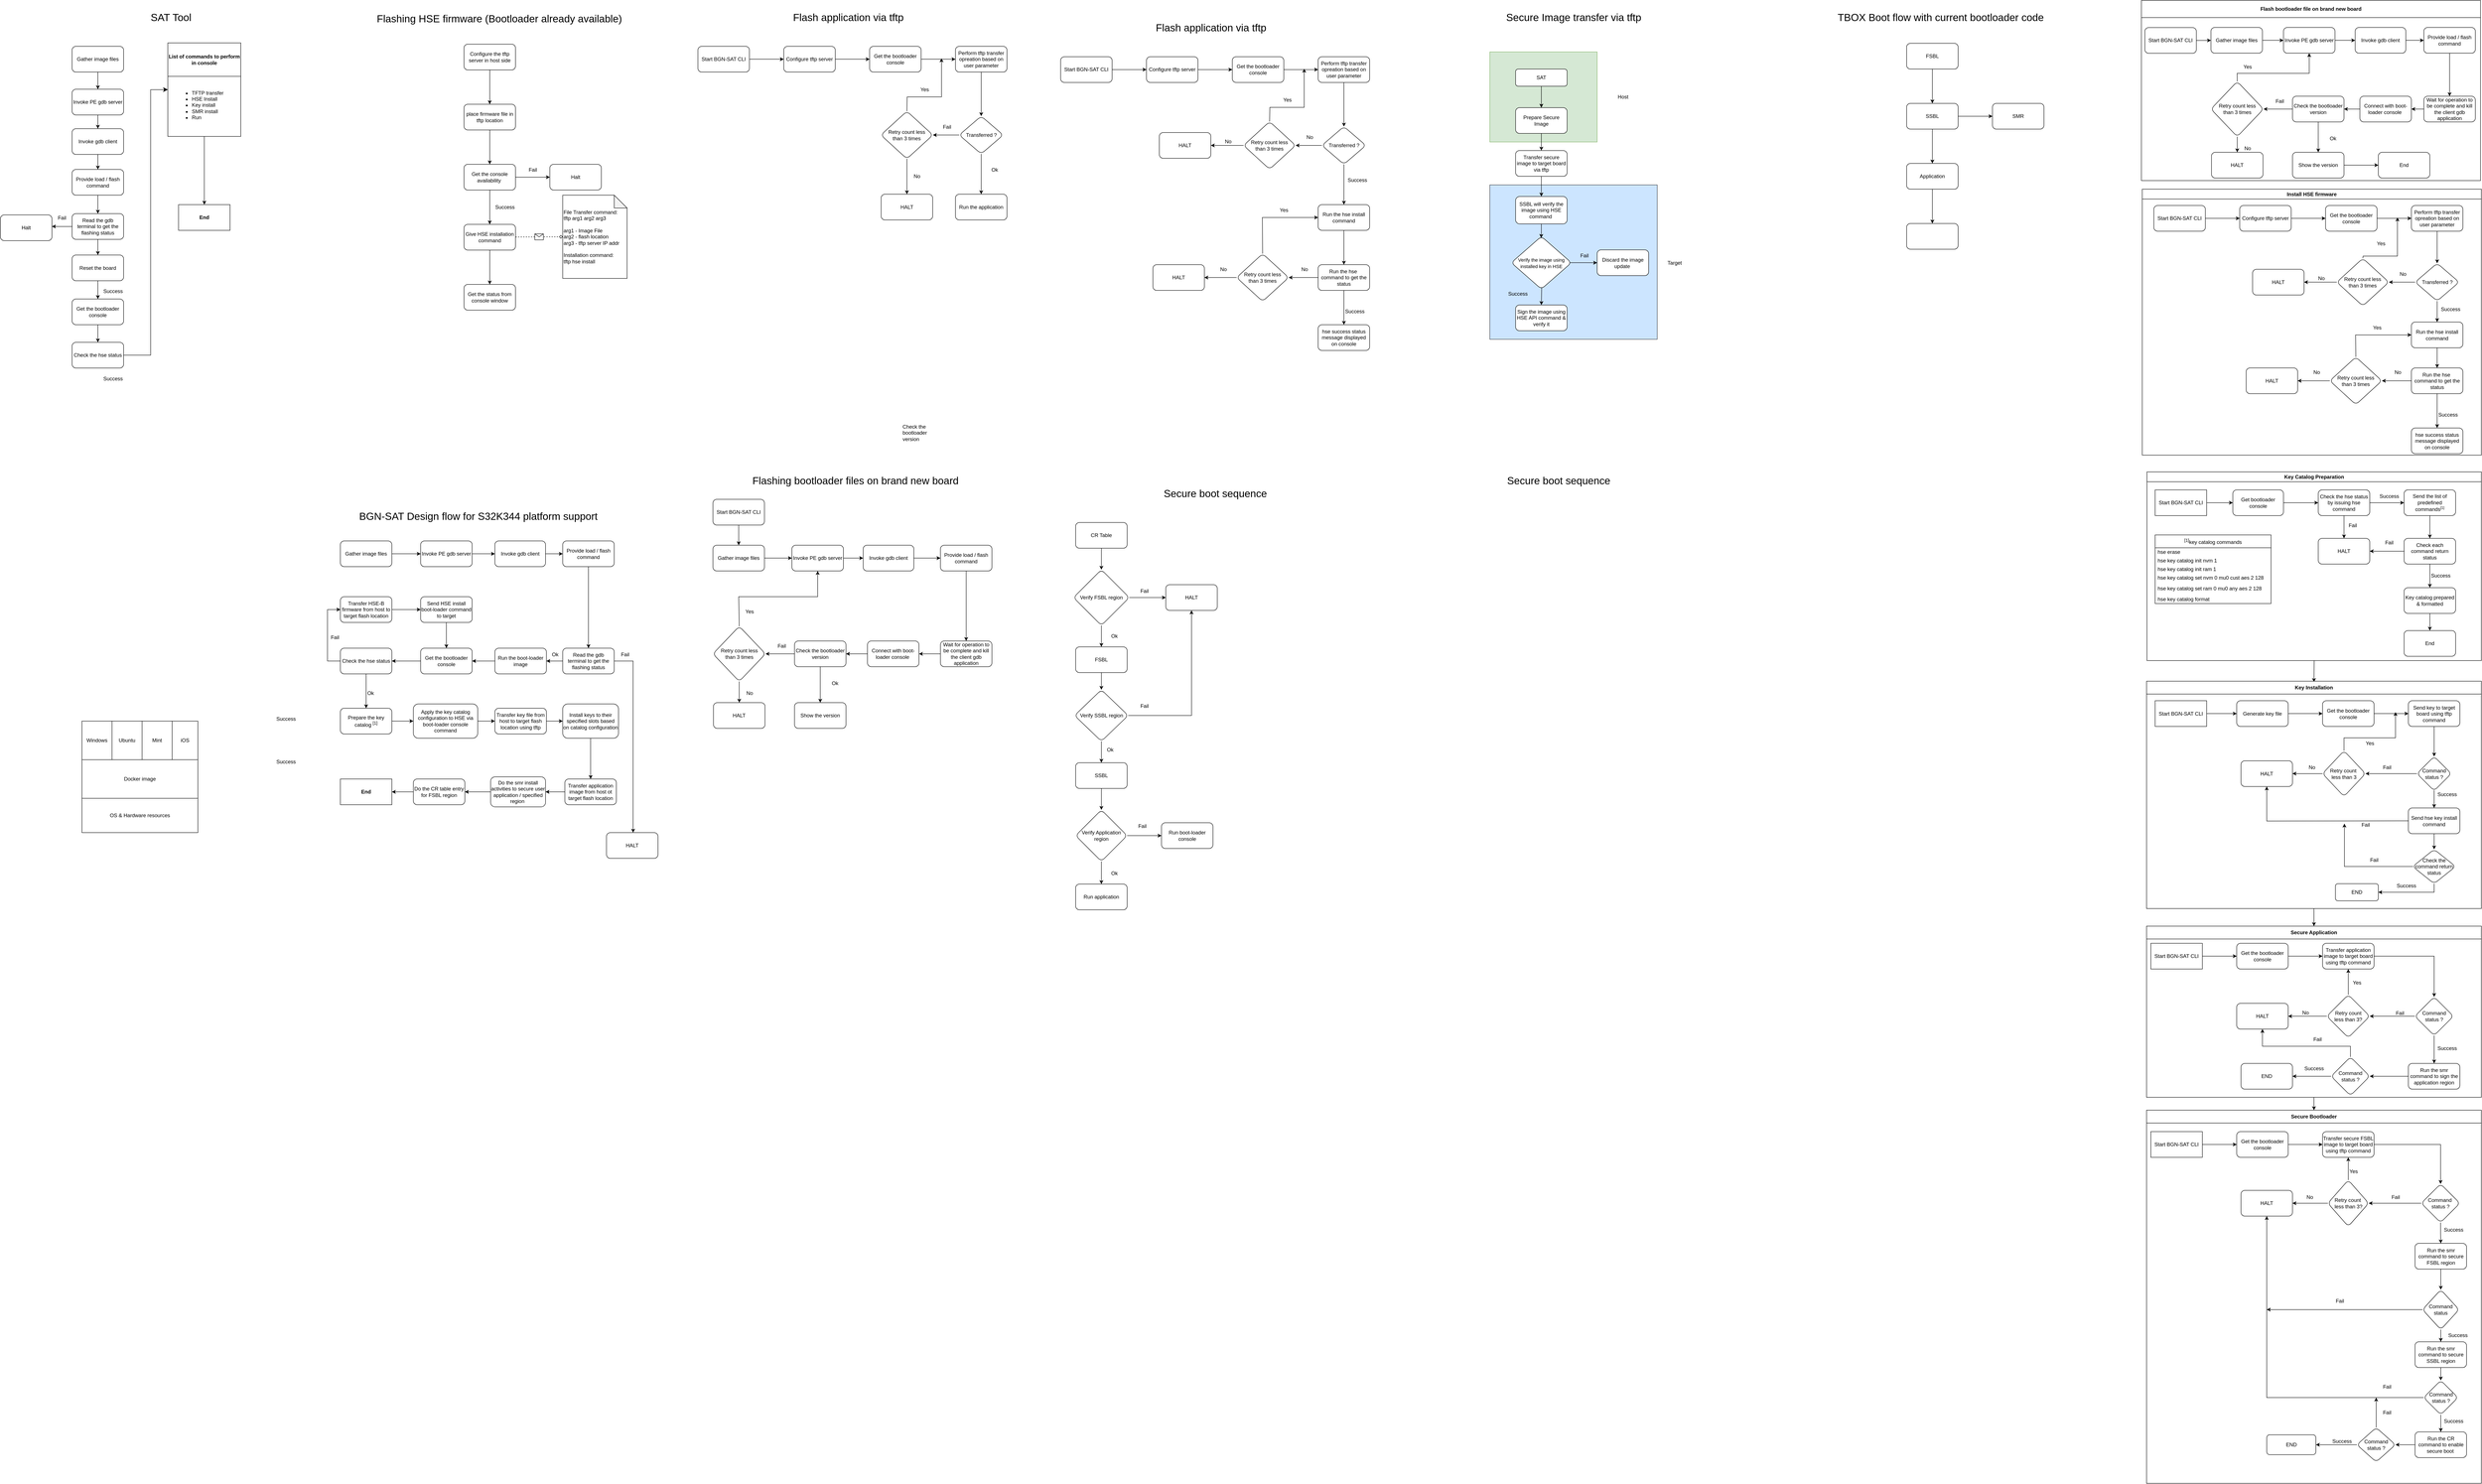 <mxfile version="21.7.2" type="github">
  <diagram name="Page-1" id="BFMkgEiHd1k4JoB41aS_">
    <mxGraphModel dx="4419" dy="415" grid="1" gridSize="10" guides="1" tooltips="1" connect="1" arrows="1" fold="1" page="1" pageScale="1" pageWidth="850" pageHeight="1100" math="0" shadow="0">
      <root>
        <mxCell id="0" />
        <mxCell id="1" parent="0" />
        <mxCell id="xPFCoBQHx70xWcG0o_kU-1" value="" style="rounded=0;whiteSpace=wrap;html=1;fillColor=#cce5ff;strokeColor=#36393d;" parent="1" vertex="1">
          <mxGeometry x="210" y="450" width="390" height="360" as="geometry" />
        </mxCell>
        <mxCell id="xPFCoBQHx70xWcG0o_kU-2" value="" style="rounded=0;whiteSpace=wrap;html=1;fillColor=#d5e8d4;strokeColor=#82b366;" parent="1" vertex="1">
          <mxGeometry x="210" y="140" width="250" height="210" as="geometry" />
        </mxCell>
        <mxCell id="xPFCoBQHx70xWcG0o_kU-3" value="SAT" style="rounded=1;whiteSpace=wrap;html=1;fontSize=12;glass=0;strokeWidth=1;shadow=0;" parent="1" vertex="1">
          <mxGeometry x="270" y="180" width="120" height="40" as="geometry" />
        </mxCell>
        <mxCell id="xPFCoBQHx70xWcG0o_kU-4" value="Prepare Secure Image" style="rounded=1;whiteSpace=wrap;html=1;fontSize=12;glass=0;strokeWidth=1;shadow=0;" parent="1" vertex="1">
          <mxGeometry x="270" y="270" width="120" height="60" as="geometry" />
        </mxCell>
        <mxCell id="xPFCoBQHx70xWcG0o_kU-5" value="" style="edgeStyle=orthogonalEdgeStyle;rounded=0;orthogonalLoop=1;jettySize=auto;html=1;entryX=0.497;entryY=0.03;entryDx=0;entryDy=0;entryPerimeter=0;" parent="1" source="xPFCoBQHx70xWcG0o_kU-6" target="xPFCoBQHx70xWcG0o_kU-10" edge="1">
          <mxGeometry relative="1" as="geometry" />
        </mxCell>
        <mxCell id="xPFCoBQHx70xWcG0o_kU-6" value="SSBL will verify the image using HSE command&amp;nbsp;" style="rounded=1;whiteSpace=wrap;html=1;fontSize=12;glass=0;strokeWidth=1;shadow=0;" parent="1" vertex="1">
          <mxGeometry x="270" y="477" width="120" height="64" as="geometry" />
        </mxCell>
        <mxCell id="xPFCoBQHx70xWcG0o_kU-7" value="Transfer secure image to target board via tftp" style="rounded=1;whiteSpace=wrap;html=1;" parent="1" vertex="1">
          <mxGeometry x="270" y="370" width="120" height="60" as="geometry" />
        </mxCell>
        <mxCell id="xPFCoBQHx70xWcG0o_kU-8" value="" style="endArrow=classic;html=1;rounded=0;exitX=0.5;exitY=1;exitDx=0;exitDy=0;" parent="1" source="xPFCoBQHx70xWcG0o_kU-4" target="xPFCoBQHx70xWcG0o_kU-7" edge="1">
          <mxGeometry width="50" height="50" relative="1" as="geometry">
            <mxPoint x="500" y="560" as="sourcePoint" />
            <mxPoint x="550" y="510" as="targetPoint" />
          </mxGeometry>
        </mxCell>
        <mxCell id="xPFCoBQHx70xWcG0o_kU-9" value="" style="edgeStyle=orthogonalEdgeStyle;rounded=0;orthogonalLoop=1;jettySize=auto;html=1;exitX=0.975;exitY=0.499;exitDx=0;exitDy=0;exitPerimeter=0;" parent="1" source="xPFCoBQHx70xWcG0o_kU-10" target="xPFCoBQHx70xWcG0o_kU-13" edge="1">
          <mxGeometry relative="1" as="geometry" />
        </mxCell>
        <mxCell id="xPFCoBQHx70xWcG0o_kU-10" value="&lt;font style=&quot;font-size: 11px;&quot;&gt;Verify the image using installed key in HSE&lt;/font&gt;" style="rhombus;whiteSpace=wrap;html=1;rounded=1;glass=0;strokeWidth=1;shadow=0;" parent="1" vertex="1">
          <mxGeometry x="260" y="570" width="140" height="123" as="geometry" />
        </mxCell>
        <mxCell id="xPFCoBQHx70xWcG0o_kU-11" value="Sign the image using HSE API command &amp;amp; verify it" style="whiteSpace=wrap;html=1;rounded=1;glass=0;strokeWidth=1;shadow=0;" parent="1" vertex="1">
          <mxGeometry x="270" y="730" width="120" height="60" as="geometry" />
        </mxCell>
        <mxCell id="xPFCoBQHx70xWcG0o_kU-12" value="Success" style="text;html=1;align=center;verticalAlign=middle;resizable=0;points=[];autosize=1;strokeColor=none;fillColor=none;" parent="1" vertex="1">
          <mxGeometry x="240" y="689" width="70" height="30" as="geometry" />
        </mxCell>
        <mxCell id="xPFCoBQHx70xWcG0o_kU-13" value="Discard the image update&amp;nbsp;" style="whiteSpace=wrap;html=1;rounded=1;glass=0;strokeWidth=1;shadow=0;" parent="1" vertex="1">
          <mxGeometry x="460" y="601.5" width="120" height="60" as="geometry" />
        </mxCell>
        <mxCell id="xPFCoBQHx70xWcG0o_kU-14" value="Fail" style="text;html=1;align=center;verticalAlign=middle;resizable=0;points=[];autosize=1;strokeColor=none;fillColor=none;" parent="1" vertex="1">
          <mxGeometry x="410" y="600" width="40" height="30" as="geometry" />
        </mxCell>
        <mxCell id="xPFCoBQHx70xWcG0o_kU-15" value="" style="endArrow=classic;html=1;rounded=0;exitX=0.5;exitY=1;exitDx=0;exitDy=0;" parent="1" source="xPFCoBQHx70xWcG0o_kU-3" target="xPFCoBQHx70xWcG0o_kU-4" edge="1">
          <mxGeometry width="50" height="50" relative="1" as="geometry">
            <mxPoint x="570" y="460" as="sourcePoint" />
            <mxPoint x="620" y="410" as="targetPoint" />
          </mxGeometry>
        </mxCell>
        <mxCell id="xPFCoBQHx70xWcG0o_kU-16" value="" style="endArrow=classic;html=1;rounded=0;exitX=0.5;exitY=1;exitDx=0;exitDy=0;entryX=0.5;entryY=0;entryDx=0;entryDy=0;" parent="1" source="xPFCoBQHx70xWcG0o_kU-7" target="xPFCoBQHx70xWcG0o_kU-6" edge="1">
          <mxGeometry width="50" height="50" relative="1" as="geometry">
            <mxPoint x="570" y="460" as="sourcePoint" />
            <mxPoint x="620" y="410" as="targetPoint" />
          </mxGeometry>
        </mxCell>
        <mxCell id="xPFCoBQHx70xWcG0o_kU-17" value="" style="endArrow=classic;html=1;rounded=0;exitX=0.505;exitY=0.977;exitDx=0;exitDy=0;entryX=0.5;entryY=0;entryDx=0;entryDy=0;exitPerimeter=0;" parent="1" source="xPFCoBQHx70xWcG0o_kU-10" target="xPFCoBQHx70xWcG0o_kU-11" edge="1">
          <mxGeometry width="50" height="50" relative="1" as="geometry">
            <mxPoint x="490" y="630" as="sourcePoint" />
            <mxPoint x="540" y="580" as="targetPoint" />
          </mxGeometry>
        </mxCell>
        <mxCell id="xPFCoBQHx70xWcG0o_kU-18" value="Host" style="text;html=1;align=center;verticalAlign=middle;resizable=0;points=[];autosize=1;strokeColor=none;fillColor=none;" parent="1" vertex="1">
          <mxGeometry x="495" y="230" width="50" height="30" as="geometry" />
        </mxCell>
        <mxCell id="xPFCoBQHx70xWcG0o_kU-19" value="Target" style="text;html=1;align=center;verticalAlign=middle;resizable=0;points=[];autosize=1;strokeColor=none;fillColor=none;" parent="1" vertex="1">
          <mxGeometry x="610" y="616.5" width="60" height="30" as="geometry" />
        </mxCell>
        <mxCell id="xPFCoBQHx70xWcG0o_kU-20" value="" style="edgeStyle=orthogonalEdgeStyle;rounded=0;orthogonalLoop=1;jettySize=auto;html=1;" parent="1" source="xPFCoBQHx70xWcG0o_kU-21" target="xPFCoBQHx70xWcG0o_kU-25" edge="1">
          <mxGeometry relative="1" as="geometry" />
        </mxCell>
        <mxCell id="xPFCoBQHx70xWcG0o_kU-21" value="FSBL" style="rounded=1;whiteSpace=wrap;html=1;" parent="1" vertex="1">
          <mxGeometry x="1181" y="120" width="120" height="60" as="geometry" />
        </mxCell>
        <mxCell id="xPFCoBQHx70xWcG0o_kU-22" value="&lt;font style=&quot;font-size: 24px;&quot;&gt;Secure Image transfer via tftp&lt;/font&gt;" style="text;html=1;align=center;verticalAlign=middle;resizable=0;points=[];autosize=1;strokeColor=none;fillColor=none;" parent="1" vertex="1">
          <mxGeometry x="235" y="40" width="340" height="40" as="geometry" />
        </mxCell>
        <mxCell id="xPFCoBQHx70xWcG0o_kU-23" value="" style="edgeStyle=orthogonalEdgeStyle;rounded=0;orthogonalLoop=1;jettySize=auto;html=1;" parent="1" source="xPFCoBQHx70xWcG0o_kU-25" target="xPFCoBQHx70xWcG0o_kU-27" edge="1">
          <mxGeometry relative="1" as="geometry" />
        </mxCell>
        <mxCell id="xPFCoBQHx70xWcG0o_kU-24" value="" style="edgeStyle=orthogonalEdgeStyle;rounded=0;orthogonalLoop=1;jettySize=auto;html=1;" parent="1" source="xPFCoBQHx70xWcG0o_kU-25" target="xPFCoBQHx70xWcG0o_kU-29" edge="1">
          <mxGeometry relative="1" as="geometry" />
        </mxCell>
        <mxCell id="xPFCoBQHx70xWcG0o_kU-25" value="SSBL" style="whiteSpace=wrap;html=1;rounded=1;" parent="1" vertex="1">
          <mxGeometry x="1181" y="260" width="120" height="60" as="geometry" />
        </mxCell>
        <mxCell id="xPFCoBQHx70xWcG0o_kU-26" value="" style="edgeStyle=orthogonalEdgeStyle;rounded=0;orthogonalLoop=1;jettySize=auto;html=1;" parent="1" source="xPFCoBQHx70xWcG0o_kU-27" target="xPFCoBQHx70xWcG0o_kU-28" edge="1">
          <mxGeometry relative="1" as="geometry" />
        </mxCell>
        <mxCell id="xPFCoBQHx70xWcG0o_kU-27" value="Application" style="whiteSpace=wrap;html=1;rounded=1;" parent="1" vertex="1">
          <mxGeometry x="1181" y="400" width="120" height="60" as="geometry" />
        </mxCell>
        <mxCell id="xPFCoBQHx70xWcG0o_kU-28" value="" style="whiteSpace=wrap;html=1;rounded=1;" parent="1" vertex="1">
          <mxGeometry x="1181" y="540" width="120" height="60" as="geometry" />
        </mxCell>
        <mxCell id="xPFCoBQHx70xWcG0o_kU-29" value="SMR" style="whiteSpace=wrap;html=1;rounded=1;" parent="1" vertex="1">
          <mxGeometry x="1381" y="260" width="120" height="60" as="geometry" />
        </mxCell>
        <mxCell id="xPFCoBQHx70xWcG0o_kU-30" value="&lt;font style=&quot;font-size: 24px;&quot;&gt;TBOX Boot flow with current bootloader code&lt;/font&gt;" style="text;html=1;align=center;verticalAlign=middle;resizable=0;points=[];autosize=1;strokeColor=none;fillColor=none;" parent="1" vertex="1">
          <mxGeometry x="1010" y="40" width="500" height="40" as="geometry" />
        </mxCell>
        <mxCell id="xPFCoBQHx70xWcG0o_kU-32" value="" style="edgeStyle=orthogonalEdgeStyle;rounded=0;orthogonalLoop=1;jettySize=auto;html=1;" parent="1" source="xPFCoBQHx70xWcG0o_kU-33" target="xPFCoBQHx70xWcG0o_kU-36" edge="1">
          <mxGeometry relative="1" as="geometry" />
        </mxCell>
        <mxCell id="xPFCoBQHx70xWcG0o_kU-33" value="Gather image files" style="rounded=1;whiteSpace=wrap;html=1;" parent="1" vertex="1">
          <mxGeometry x="-3093" y="127" width="120" height="60" as="geometry" />
        </mxCell>
        <mxCell id="xPFCoBQHx70xWcG0o_kU-34" value="&lt;font style=&quot;font-size: 24px;&quot;&gt;SAT Tool&lt;/font&gt;" style="text;html=1;align=center;verticalAlign=middle;resizable=0;points=[];autosize=1;strokeColor=none;fillColor=none;" parent="1" vertex="1">
          <mxGeometry x="-2923" y="40" width="120" height="40" as="geometry" />
        </mxCell>
        <mxCell id="xPFCoBQHx70xWcG0o_kU-35" value="" style="edgeStyle=orthogonalEdgeStyle;rounded=0;orthogonalLoop=1;jettySize=auto;html=1;" parent="1" source="xPFCoBQHx70xWcG0o_kU-36" target="xPFCoBQHx70xWcG0o_kU-38" edge="1">
          <mxGeometry relative="1" as="geometry" />
        </mxCell>
        <mxCell id="xPFCoBQHx70xWcG0o_kU-36" value="Invoke PE gdb server" style="whiteSpace=wrap;html=1;rounded=1;" parent="1" vertex="1">
          <mxGeometry x="-3093" y="227" width="120" height="60" as="geometry" />
        </mxCell>
        <mxCell id="xPFCoBQHx70xWcG0o_kU-37" value="" style="edgeStyle=orthogonalEdgeStyle;rounded=0;orthogonalLoop=1;jettySize=auto;html=1;" parent="1" source="xPFCoBQHx70xWcG0o_kU-38" target="xPFCoBQHx70xWcG0o_kU-40" edge="1">
          <mxGeometry relative="1" as="geometry" />
        </mxCell>
        <mxCell id="xPFCoBQHx70xWcG0o_kU-38" value="Invoke gdb client" style="whiteSpace=wrap;html=1;rounded=1;" parent="1" vertex="1">
          <mxGeometry x="-3093" y="319" width="120" height="60" as="geometry" />
        </mxCell>
        <mxCell id="xPFCoBQHx70xWcG0o_kU-39" value="" style="edgeStyle=orthogonalEdgeStyle;rounded=0;orthogonalLoop=1;jettySize=auto;html=1;fontFamily=Helvetica;fontSize=12;fontColor=default;" parent="1" source="xPFCoBQHx70xWcG0o_kU-40" target="xPFCoBQHx70xWcG0o_kU-43" edge="1">
          <mxGeometry relative="1" as="geometry" />
        </mxCell>
        <mxCell id="xPFCoBQHx70xWcG0o_kU-40" value="Provide load / flash command" style="whiteSpace=wrap;html=1;rounded=1;" parent="1" vertex="1">
          <mxGeometry x="-3093" y="414" width="120" height="60" as="geometry" />
        </mxCell>
        <mxCell id="xPFCoBQHx70xWcG0o_kU-41" value="" style="edgeStyle=orthogonalEdgeStyle;rounded=0;orthogonalLoop=1;jettySize=auto;html=1;fontFamily=Helvetica;fontSize=12;fontColor=default;" parent="1" source="xPFCoBQHx70xWcG0o_kU-43" target="xPFCoBQHx70xWcG0o_kU-45" edge="1">
          <mxGeometry relative="1" as="geometry" />
        </mxCell>
        <mxCell id="xPFCoBQHx70xWcG0o_kU-42" value="" style="edgeStyle=orthogonalEdgeStyle;rounded=0;orthogonalLoop=1;jettySize=auto;html=1;fontFamily=Helvetica;fontSize=12;fontColor=default;entryX=1;entryY=0.5;entryDx=0;entryDy=0;" parent="1" source="xPFCoBQHx70xWcG0o_kU-43" edge="1">
          <mxGeometry relative="1" as="geometry">
            <mxPoint x="-3140" y="547" as="targetPoint" />
          </mxGeometry>
        </mxCell>
        <mxCell id="xPFCoBQHx70xWcG0o_kU-43" value="Read the gdb terminal to get the flashing status" style="rounded=1;whiteSpace=wrap;html=1;strokeColor=default;fontFamily=Helvetica;fontSize=12;fontColor=default;fillColor=default;" parent="1" vertex="1">
          <mxGeometry x="-3093" y="517" width="120" height="60" as="geometry" />
        </mxCell>
        <mxCell id="xPFCoBQHx70xWcG0o_kU-44" value="" style="edgeStyle=orthogonalEdgeStyle;rounded=0;orthogonalLoop=1;jettySize=auto;html=1;fontFamily=Helvetica;fontSize=12;fontColor=default;" parent="1" source="xPFCoBQHx70xWcG0o_kU-45" target="xPFCoBQHx70xWcG0o_kU-50" edge="1">
          <mxGeometry relative="1" as="geometry" />
        </mxCell>
        <mxCell id="xPFCoBQHx70xWcG0o_kU-45" value="Reset the board" style="whiteSpace=wrap;html=1;rounded=1;" parent="1" vertex="1">
          <mxGeometry x="-3093" y="613.5" width="120" height="60" as="geometry" />
        </mxCell>
        <mxCell id="xPFCoBQHx70xWcG0o_kU-46" value="Success" style="text;html=1;align=center;verticalAlign=middle;resizable=0;points=[];autosize=1;strokeColor=none;fillColor=none;fontSize=12;fontFamily=Helvetica;fontColor=default;" parent="1" vertex="1">
          <mxGeometry x="-3033" y="683" width="70" height="30" as="geometry" />
        </mxCell>
        <mxCell id="xPFCoBQHx70xWcG0o_kU-47" value="Halt" style="whiteSpace=wrap;html=1;rounded=1;" parent="1" vertex="1">
          <mxGeometry x="-3260" y="520" width="120" height="60" as="geometry" />
        </mxCell>
        <mxCell id="xPFCoBQHx70xWcG0o_kU-48" value="Fail" style="text;html=1;align=center;verticalAlign=middle;resizable=0;points=[];autosize=1;strokeColor=none;fillColor=none;fontSize=12;fontFamily=Helvetica;fontColor=default;" parent="1" vertex="1">
          <mxGeometry x="-3137" y="512" width="40" height="30" as="geometry" />
        </mxCell>
        <mxCell id="xPFCoBQHx70xWcG0o_kU-49" value="" style="edgeStyle=orthogonalEdgeStyle;rounded=0;orthogonalLoop=1;jettySize=auto;html=1;fontFamily=Helvetica;fontSize=12;fontColor=default;" parent="1" source="xPFCoBQHx70xWcG0o_kU-50" edge="1">
          <mxGeometry relative="1" as="geometry">
            <mxPoint x="-3033" y="817" as="targetPoint" />
          </mxGeometry>
        </mxCell>
        <mxCell id="xPFCoBQHx70xWcG0o_kU-50" value="Get the bootloader console" style="whiteSpace=wrap;html=1;rounded=1;" parent="1" vertex="1">
          <mxGeometry x="-3093" y="716" width="120" height="60" as="geometry" />
        </mxCell>
        <mxCell id="xPFCoBQHx70xWcG0o_kU-51" value="" style="edgeStyle=orthogonalEdgeStyle;rounded=0;orthogonalLoop=1;jettySize=auto;html=1;fontFamily=Helvetica;fontSize=12;fontColor=default;" parent="1" source="xPFCoBQHx70xWcG0o_kU-52" target="xPFCoBQHx70xWcG0o_kU-57" edge="1">
          <mxGeometry relative="1" as="geometry" />
        </mxCell>
        <mxCell id="xPFCoBQHx70xWcG0o_kU-52" value="List of commands to perform in console" style="swimlane;whiteSpace=wrap;html=1;strokeColor=default;fontFamily=Helvetica;fontSize=12;fontColor=default;fillColor=default;startSize=78;" parent="1" vertex="1">
          <mxGeometry x="-2870" y="119" width="170" height="218" as="geometry">
            <mxRectangle x="-513" y="930" width="127" height="30" as="alternateBounds" />
          </mxGeometry>
        </mxCell>
        <mxCell id="xPFCoBQHx70xWcG0o_kU-53" value="Check the hse status" style="whiteSpace=wrap;html=1;rounded=1;" parent="1" vertex="1">
          <mxGeometry x="-3093" y="817" width="120" height="60" as="geometry" />
        </mxCell>
        <mxCell id="xPFCoBQHx70xWcG0o_kU-54" value="Success" style="text;html=1;align=center;verticalAlign=middle;resizable=0;points=[];autosize=1;strokeColor=none;fillColor=none;fontSize=12;fontFamily=Helvetica;fontColor=default;" parent="1" vertex="1">
          <mxGeometry x="-3033" y="887" width="70" height="30" as="geometry" />
        </mxCell>
        <mxCell id="xPFCoBQHx70xWcG0o_kU-55" value="" style="edgeStyle=elbowEdgeStyle;elbow=horizontal;endArrow=classic;html=1;curved=0;rounded=0;endSize=8;startSize=8;fontFamily=Helvetica;fontSize=12;fontColor=default;exitX=1;exitY=0.5;exitDx=0;exitDy=0;entryX=0;entryY=0.5;entryDx=0;entryDy=0;" parent="1" source="xPFCoBQHx70xWcG0o_kU-53" target="xPFCoBQHx70xWcG0o_kU-52" edge="1">
          <mxGeometry width="50" height="50" relative="1" as="geometry">
            <mxPoint x="-2840" y="547" as="sourcePoint" />
            <mxPoint x="-2870" y="207" as="targetPoint" />
            <Array as="points">
              <mxPoint x="-2910" y="447" />
            </Array>
          </mxGeometry>
        </mxCell>
        <mxCell id="xPFCoBQHx70xWcG0o_kU-56" value="&lt;ul&gt;&lt;li&gt;TFTP transfer&lt;/li&gt;&lt;li&gt;HSE Install&lt;/li&gt;&lt;li&gt;Key install&lt;/li&gt;&lt;li&gt;SMR install&lt;/li&gt;&lt;li style=&quot;&quot;&gt;Run&amp;nbsp;&lt;/li&gt;&lt;/ul&gt;" style="text;html=1;align=left;verticalAlign=middle;resizable=0;points=[];autosize=1;strokeColor=none;fillColor=none;fontSize=12;fontFamily=Helvetica;fontColor=default;" parent="1" vertex="1">
          <mxGeometry x="-2856" y="209" width="140" height="110" as="geometry" />
        </mxCell>
        <mxCell id="xPFCoBQHx70xWcG0o_kU-57" value="End" style="whiteSpace=wrap;html=1;fontStyle=1;startSize=78;" parent="1" vertex="1">
          <mxGeometry x="-2845" y="496" width="120" height="60" as="geometry" />
        </mxCell>
        <mxCell id="xPFCoBQHx70xWcG0o_kU-58" value="&lt;font style=&quot;font-size: 24px;&quot;&gt;Flashing HSE firmware (Bootloader already available)&lt;/font&gt;" style="text;html=1;align=center;verticalAlign=middle;resizable=0;points=[];autosize=1;strokeColor=none;fillColor=none;fontSize=12;fontFamily=Helvetica;fontColor=default;" parent="1" vertex="1">
          <mxGeometry x="-2393" y="43" width="590" height="40" as="geometry" />
        </mxCell>
        <mxCell id="xPFCoBQHx70xWcG0o_kU-59" value="" style="edgeStyle=orthogonalEdgeStyle;rounded=0;orthogonalLoop=1;jettySize=auto;html=1;fontFamily=Helvetica;fontSize=12;fontColor=default;" parent="1" source="xPFCoBQHx70xWcG0o_kU-60" target="xPFCoBQHx70xWcG0o_kU-62" edge="1">
          <mxGeometry relative="1" as="geometry" />
        </mxCell>
        <mxCell id="xPFCoBQHx70xWcG0o_kU-60" value="Configure the tftp server in host side" style="rounded=1;whiteSpace=wrap;html=1;strokeColor=default;fontFamily=Helvetica;fontSize=12;fontColor=default;fillColor=default;" parent="1" vertex="1">
          <mxGeometry x="-2180" y="122" width="120" height="60" as="geometry" />
        </mxCell>
        <mxCell id="xPFCoBQHx70xWcG0o_kU-61" value="" style="edgeStyle=orthogonalEdgeStyle;rounded=0;orthogonalLoop=1;jettySize=auto;html=1;fontFamily=Helvetica;fontSize=12;fontColor=default;" parent="1" source="xPFCoBQHx70xWcG0o_kU-62" target="xPFCoBQHx70xWcG0o_kU-65" edge="1">
          <mxGeometry relative="1" as="geometry" />
        </mxCell>
        <mxCell id="xPFCoBQHx70xWcG0o_kU-62" value="place firmware file in tftp location" style="whiteSpace=wrap;html=1;rounded=1;" parent="1" vertex="1">
          <mxGeometry x="-2180" y="262" width="120" height="60" as="geometry" />
        </mxCell>
        <mxCell id="xPFCoBQHx70xWcG0o_kU-63" value="" style="edgeStyle=orthogonalEdgeStyle;rounded=0;orthogonalLoop=1;jettySize=auto;html=1;fontFamily=Helvetica;fontSize=12;fontColor=default;" parent="1" source="xPFCoBQHx70xWcG0o_kU-65" target="xPFCoBQHx70xWcG0o_kU-67" edge="1">
          <mxGeometry relative="1" as="geometry" />
        </mxCell>
        <mxCell id="xPFCoBQHx70xWcG0o_kU-64" value="" style="edgeStyle=orthogonalEdgeStyle;rounded=0;orthogonalLoop=1;jettySize=auto;html=1;fontFamily=Helvetica;fontSize=12;fontColor=default;" parent="1" source="xPFCoBQHx70xWcG0o_kU-65" target="xPFCoBQHx70xWcG0o_kU-69" edge="1">
          <mxGeometry relative="1" as="geometry" />
        </mxCell>
        <mxCell id="xPFCoBQHx70xWcG0o_kU-65" value="Get the console availability&amp;nbsp;" style="whiteSpace=wrap;html=1;rounded=1;" parent="1" vertex="1">
          <mxGeometry x="-2180" y="402" width="120" height="60" as="geometry" />
        </mxCell>
        <mxCell id="xPFCoBQHx70xWcG0o_kU-66" value="" style="edgeStyle=orthogonalEdgeStyle;rounded=0;orthogonalLoop=1;jettySize=auto;html=1;fontFamily=Helvetica;fontSize=12;fontColor=default;" parent="1" source="xPFCoBQHx70xWcG0o_kU-67" target="xPFCoBQHx70xWcG0o_kU-68" edge="1">
          <mxGeometry relative="1" as="geometry" />
        </mxCell>
        <mxCell id="xPFCoBQHx70xWcG0o_kU-67" value="Give HSE installation command" style="whiteSpace=wrap;html=1;rounded=1;" parent="1" vertex="1">
          <mxGeometry x="-2180" y="542" width="120" height="60" as="geometry" />
        </mxCell>
        <mxCell id="xPFCoBQHx70xWcG0o_kU-68" value="Get the status from console window" style="whiteSpace=wrap;html=1;rounded=1;" parent="1" vertex="1">
          <mxGeometry x="-2180" y="682" width="120" height="60" as="geometry" />
        </mxCell>
        <mxCell id="xPFCoBQHx70xWcG0o_kU-69" value="Halt" style="whiteSpace=wrap;html=1;rounded=1;" parent="1" vertex="1">
          <mxGeometry x="-1980" y="402" width="120" height="60" as="geometry" />
        </mxCell>
        <mxCell id="xPFCoBQHx70xWcG0o_kU-70" value="Fail" style="text;html=1;align=center;verticalAlign=middle;resizable=0;points=[];autosize=1;strokeColor=none;fillColor=none;fontSize=12;fontFamily=Helvetica;fontColor=default;" parent="1" vertex="1">
          <mxGeometry x="-2040" y="400" width="40" height="30" as="geometry" />
        </mxCell>
        <mxCell id="xPFCoBQHx70xWcG0o_kU-71" value="Success" style="text;html=1;align=center;verticalAlign=middle;resizable=0;points=[];autosize=1;strokeColor=none;fillColor=none;fontSize=12;fontFamily=Helvetica;fontColor=default;" parent="1" vertex="1">
          <mxGeometry x="-2120" y="487" width="70" height="30" as="geometry" />
        </mxCell>
        <mxCell id="xPFCoBQHx70xWcG0o_kU-72" value="File Transfer command:&lt;br&gt;tftp arg1 arg2 arg3&lt;br&gt;&lt;br&gt;arg1 - Image File&lt;br&gt;arg2 - flash location&lt;br&gt;&lt;div style=&quot;&quot;&gt;&lt;span style=&quot;background-color: initial;&quot;&gt;arg3 - tftp server IP addr&amp;nbsp;&lt;br&gt;&lt;br&gt;Installation command:&lt;br&gt;tftp hse install&lt;/span&gt;&lt;/div&gt;" style="shape=note;whiteSpace=wrap;html=1;backgroundOutline=1;darkOpacity=0.05;strokeColor=default;fontFamily=Helvetica;fontSize=12;fontColor=default;fillColor=default;align=left;" parent="1" vertex="1">
          <mxGeometry x="-1950" y="474" width="150" height="194" as="geometry" />
        </mxCell>
        <mxCell id="xPFCoBQHx70xWcG0o_kU-73" value="" style="endArrow=diamond;html=1;rounded=0;fontFamily=Helvetica;fontSize=12;fontColor=default;entryX=0;entryY=0.5;entryDx=0;entryDy=0;entryPerimeter=0;dashed=1;endFill=0;" parent="1" target="xPFCoBQHx70xWcG0o_kU-72" edge="1">
          <mxGeometry relative="1" as="geometry">
            <mxPoint x="-2060" y="571.5" as="sourcePoint" />
            <mxPoint x="-1960" y="571.5" as="targetPoint" />
          </mxGeometry>
        </mxCell>
        <mxCell id="xPFCoBQHx70xWcG0o_kU-74" value="" style="shape=message;html=1;outlineConnect=0;strokeColor=default;fontFamily=Helvetica;fontSize=12;fontColor=default;fillColor=default;" parent="xPFCoBQHx70xWcG0o_kU-73" vertex="1">
          <mxGeometry width="20" height="14" relative="1" as="geometry">
            <mxPoint x="-10" y="-7" as="offset" />
          </mxGeometry>
        </mxCell>
        <mxCell id="xPFCoBQHx70xWcG0o_kU-75" value="&lt;font style=&quot;font-size: 24px;&quot;&gt;Flash application via tftp&lt;/font&gt;" style="text;html=1;align=center;verticalAlign=middle;resizable=0;points=[];autosize=1;strokeColor=none;fillColor=none;fontSize=12;fontFamily=Helvetica;fontColor=default;" parent="1" vertex="1">
          <mxGeometry x="-1425" y="40" width="280" height="40" as="geometry" />
        </mxCell>
        <mxCell id="xPFCoBQHx70xWcG0o_kU-76" value="OS &amp;amp; Hardware resources" style="rounded=0;whiteSpace=wrap;html=1;" parent="1" vertex="1">
          <mxGeometry x="-3070" y="1880" width="270" height="80" as="geometry" />
        </mxCell>
        <mxCell id="xPFCoBQHx70xWcG0o_kU-77" value="Docker image" style="whiteSpace=wrap;html=1;rounded=0;" parent="1" vertex="1">
          <mxGeometry x="-3070" y="1790" width="270" height="90" as="geometry" />
        </mxCell>
        <mxCell id="xPFCoBQHx70xWcG0o_kU-78" value="Windows" style="whiteSpace=wrap;html=1;rounded=0;" parent="1" vertex="1">
          <mxGeometry x="-3070" y="1700" width="70" height="90" as="geometry" />
        </mxCell>
        <mxCell id="xPFCoBQHx70xWcG0o_kU-79" value="Ubuntu" style="whiteSpace=wrap;html=1;rounded=0;" parent="1" vertex="1">
          <mxGeometry x="-3000" y="1700" width="70" height="90" as="geometry" />
        </mxCell>
        <mxCell id="xPFCoBQHx70xWcG0o_kU-80" value="Mint" style="whiteSpace=wrap;html=1;rounded=0;" parent="1" vertex="1">
          <mxGeometry x="-2930" y="1700" width="70" height="90" as="geometry" />
        </mxCell>
        <mxCell id="xPFCoBQHx70xWcG0o_kU-81" value="iOS" style="whiteSpace=wrap;html=1;rounded=0;" parent="1" vertex="1">
          <mxGeometry x="-2860" y="1700" width="60" height="90" as="geometry" />
        </mxCell>
        <mxCell id="xPFCoBQHx70xWcG0o_kU-82" value="" style="edgeStyle=orthogonalEdgeStyle;rounded=0;orthogonalLoop=1;jettySize=auto;html=1;" parent="1" source="xPFCoBQHx70xWcG0o_kU-83" target="xPFCoBQHx70xWcG0o_kU-85" edge="1">
          <mxGeometry relative="1" as="geometry" />
        </mxCell>
        <mxCell id="xPFCoBQHx70xWcG0o_kU-83" value="Gather image files" style="rounded=1;whiteSpace=wrap;html=1;" parent="1" vertex="1">
          <mxGeometry x="-2468" y="1280" width="120" height="60" as="geometry" />
        </mxCell>
        <mxCell id="xPFCoBQHx70xWcG0o_kU-84" value="" style="edgeStyle=orthogonalEdgeStyle;rounded=0;orthogonalLoop=1;jettySize=auto;html=1;" parent="1" source="xPFCoBQHx70xWcG0o_kU-85" target="xPFCoBQHx70xWcG0o_kU-87" edge="1">
          <mxGeometry relative="1" as="geometry" />
        </mxCell>
        <mxCell id="xPFCoBQHx70xWcG0o_kU-85" value="Invoke PE gdb server" style="whiteSpace=wrap;html=1;rounded=1;" parent="1" vertex="1">
          <mxGeometry x="-2281" y="1280" width="120" height="60" as="geometry" />
        </mxCell>
        <mxCell id="xPFCoBQHx70xWcG0o_kU-86" value="" style="edgeStyle=orthogonalEdgeStyle;rounded=0;orthogonalLoop=1;jettySize=auto;html=1;" parent="1" source="xPFCoBQHx70xWcG0o_kU-87" target="xPFCoBQHx70xWcG0o_kU-89" edge="1">
          <mxGeometry relative="1" as="geometry" />
        </mxCell>
        <mxCell id="xPFCoBQHx70xWcG0o_kU-87" value="Invoke gdb client" style="whiteSpace=wrap;html=1;rounded=1;" parent="1" vertex="1">
          <mxGeometry x="-2108" y="1280" width="118" height="60" as="geometry" />
        </mxCell>
        <mxCell id="xPFCoBQHx70xWcG0o_kU-88" value="" style="edgeStyle=orthogonalEdgeStyle;rounded=0;orthogonalLoop=1;jettySize=auto;html=1;fontFamily=Helvetica;fontSize=12;fontColor=default;" parent="1" source="xPFCoBQHx70xWcG0o_kU-89" target="xPFCoBQHx70xWcG0o_kU-92" edge="1">
          <mxGeometry relative="1" as="geometry" />
        </mxCell>
        <mxCell id="xPFCoBQHx70xWcG0o_kU-89" value="Provide load / flash command" style="whiteSpace=wrap;html=1;rounded=1;" parent="1" vertex="1">
          <mxGeometry x="-1950" y="1280" width="120" height="60" as="geometry" />
        </mxCell>
        <mxCell id="xPFCoBQHx70xWcG0o_kU-90" value="" style="edgeStyle=orthogonalEdgeStyle;rounded=0;orthogonalLoop=1;jettySize=auto;html=1;fontFamily=Helvetica;fontSize=12;fontColor=default;" parent="1" source="xPFCoBQHx70xWcG0o_kU-92" target="xPFCoBQHx70xWcG0o_kU-101" edge="1">
          <mxGeometry relative="1" as="geometry" />
        </mxCell>
        <mxCell id="xPFCoBQHx70xWcG0o_kU-91" value="" style="edgeStyle=orthogonalEdgeStyle;rounded=0;orthogonalLoop=1;jettySize=auto;html=1;" parent="1" edge="1">
          <mxGeometry relative="1" as="geometry">
            <mxPoint x="-1848" y="1560.048" as="sourcePoint" />
            <mxPoint x="-1786.0" y="1960" as="targetPoint" />
            <Array as="points">
              <mxPoint x="-1786" y="1560" />
            </Array>
          </mxGeometry>
        </mxCell>
        <mxCell id="xPFCoBQHx70xWcG0o_kU-92" value="Read the gdb terminal to get the flashing status" style="rounded=1;whiteSpace=wrap;html=1;strokeColor=default;fontFamily=Helvetica;fontSize=12;fontColor=default;fillColor=default;" parent="1" vertex="1">
          <mxGeometry x="-1950" y="1530" width="120" height="60" as="geometry" />
        </mxCell>
        <mxCell id="xPFCoBQHx70xWcG0o_kU-93" value="" style="edgeStyle=orthogonalEdgeStyle;rounded=0;orthogonalLoop=1;jettySize=auto;html=1;fontFamily=Helvetica;fontSize=12;fontColor=default;" parent="1" source="xPFCoBQHx70xWcG0o_kU-101" target="xPFCoBQHx70xWcG0o_kU-96" edge="1">
          <mxGeometry relative="1" as="geometry" />
        </mxCell>
        <mxCell id="xPFCoBQHx70xWcG0o_kU-94" value="Success" style="text;html=1;align=center;verticalAlign=middle;resizable=0;points=[];autosize=1;strokeColor=none;fillColor=none;fontSize=12;fontFamily=Helvetica;fontColor=default;" parent="1" vertex="1">
          <mxGeometry x="-2630" y="1780" width="70" height="30" as="geometry" />
        </mxCell>
        <mxCell id="xPFCoBQHx70xWcG0o_kU-95" value="" style="edgeStyle=orthogonalEdgeStyle;rounded=0;orthogonalLoop=1;jettySize=auto;html=1;" parent="1" source="xPFCoBQHx70xWcG0o_kU-96" target="xPFCoBQHx70xWcG0o_kU-98" edge="1">
          <mxGeometry relative="1" as="geometry" />
        </mxCell>
        <mxCell id="xPFCoBQHx70xWcG0o_kU-96" value="Get the bootloader console" style="whiteSpace=wrap;html=1;rounded=1;" parent="1" vertex="1">
          <mxGeometry x="-2281" y="1530" width="120" height="60" as="geometry" />
        </mxCell>
        <mxCell id="xPFCoBQHx70xWcG0o_kU-97" value="" style="edgeStyle=orthogonalEdgeStyle;rounded=0;orthogonalLoop=1;jettySize=auto;html=1;" parent="1" source="xPFCoBQHx70xWcG0o_kU-98" target="xPFCoBQHx70xWcG0o_kU-104" edge="1">
          <mxGeometry relative="1" as="geometry" />
        </mxCell>
        <mxCell id="xPFCoBQHx70xWcG0o_kU-98" value="Check the hse status" style="whiteSpace=wrap;html=1;rounded=1;" parent="1" vertex="1">
          <mxGeometry x="-2468" y="1530" width="120" height="60" as="geometry" />
        </mxCell>
        <mxCell id="xPFCoBQHx70xWcG0o_kU-99" value="Success" style="text;html=1;align=center;verticalAlign=middle;resizable=0;points=[];autosize=1;strokeColor=none;fillColor=none;fontSize=12;fontFamily=Helvetica;fontColor=default;" parent="1" vertex="1">
          <mxGeometry x="-2630" y="1680" width="70" height="30" as="geometry" />
        </mxCell>
        <mxCell id="xPFCoBQHx70xWcG0o_kU-100" value="End" style="whiteSpace=wrap;html=1;fontStyle=1;startSize=78;" parent="1" vertex="1">
          <mxGeometry x="-2468" y="1835" width="120" height="60" as="geometry" />
        </mxCell>
        <mxCell id="xPFCoBQHx70xWcG0o_kU-101" value="Run the boot-loader image" style="whiteSpace=wrap;html=1;rounded=1;" parent="1" vertex="1">
          <mxGeometry x="-2108" y="1530" width="120" height="60" as="geometry" />
        </mxCell>
        <mxCell id="xPFCoBQHx70xWcG0o_kU-102" value="" style="edgeStyle=orthogonalEdgeStyle;rounded=0;orthogonalLoop=1;jettySize=auto;html=1;" parent="1" source="xPFCoBQHx70xWcG0o_kU-104" target="xPFCoBQHx70xWcG0o_kU-106" edge="1">
          <mxGeometry relative="1" as="geometry" />
        </mxCell>
        <mxCell id="xPFCoBQHx70xWcG0o_kU-103" value="" style="edgeStyle=orthogonalEdgeStyle;rounded=0;orthogonalLoop=1;jettySize=auto;html=1;exitX=0;exitY=0.5;exitDx=0;exitDy=0;entryX=0;entryY=0.5;entryDx=0;entryDy=0;" parent="1" source="xPFCoBQHx70xWcG0o_kU-98" target="xPFCoBQHx70xWcG0o_kU-118" edge="1">
          <mxGeometry relative="1" as="geometry">
            <mxPoint x="-2288" y="1680" as="sourcePoint" />
            <Array as="points">
              <mxPoint x="-2498" y="1560" />
              <mxPoint x="-2498" y="1440" />
            </Array>
          </mxGeometry>
        </mxCell>
        <mxCell id="xPFCoBQHx70xWcG0o_kU-104" value="Prepare the key catalog &lt;sup&gt;[1]&lt;/sup&gt;" style="whiteSpace=wrap;html=1;rounded=1;" parent="1" vertex="1">
          <mxGeometry x="-2468" y="1670" width="120" height="60" as="geometry" />
        </mxCell>
        <mxCell id="xPFCoBQHx70xWcG0o_kU-105" value="" style="edgeStyle=orthogonalEdgeStyle;rounded=0;orthogonalLoop=1;jettySize=auto;html=1;" parent="1" source="xPFCoBQHx70xWcG0o_kU-106" target="xPFCoBQHx70xWcG0o_kU-112" edge="1">
          <mxGeometry relative="1" as="geometry" />
        </mxCell>
        <mxCell id="xPFCoBQHx70xWcG0o_kU-106" value="Apply the key catalog configuration to HSE via boot-loader console command" style="whiteSpace=wrap;html=1;rounded=1;" parent="1" vertex="1">
          <mxGeometry x="-2298" y="1660" width="150" height="80" as="geometry" />
        </mxCell>
        <mxCell id="xPFCoBQHx70xWcG0o_kU-107" value="" style="edgeStyle=orthogonalEdgeStyle;rounded=0;orthogonalLoop=1;jettySize=auto;html=1;" parent="1" source="xPFCoBQHx70xWcG0o_kU-108" target="xPFCoBQHx70xWcG0o_kU-114" edge="1">
          <mxGeometry relative="1" as="geometry" />
        </mxCell>
        <mxCell id="xPFCoBQHx70xWcG0o_kU-108" value="Install keys to their specified slots based on catalog configuration" style="whiteSpace=wrap;html=1;rounded=1;" parent="1" vertex="1">
          <mxGeometry x="-1950" y="1660" width="130" height="80" as="geometry" />
        </mxCell>
        <mxCell id="xPFCoBQHx70xWcG0o_kU-109" value="" style="edgeStyle=orthogonalEdgeStyle;rounded=0;orthogonalLoop=1;jettySize=auto;html=1;" parent="1" source="xPFCoBQHx70xWcG0o_kU-110" target="xPFCoBQHx70xWcG0o_kU-116" edge="1">
          <mxGeometry relative="1" as="geometry" />
        </mxCell>
        <mxCell id="xPFCoBQHx70xWcG0o_kU-110" value="Do the smr install activities to secure user application / specified region&amp;nbsp;" style="whiteSpace=wrap;html=1;rounded=1;" parent="1" vertex="1">
          <mxGeometry x="-2118" y="1830" width="128" height="70" as="geometry" />
        </mxCell>
        <mxCell id="xPFCoBQHx70xWcG0o_kU-111" value="" style="edgeStyle=orthogonalEdgeStyle;rounded=0;orthogonalLoop=1;jettySize=auto;html=1;" parent="1" source="xPFCoBQHx70xWcG0o_kU-112" target="xPFCoBQHx70xWcG0o_kU-108" edge="1">
          <mxGeometry relative="1" as="geometry" />
        </mxCell>
        <mxCell id="xPFCoBQHx70xWcG0o_kU-112" value="Transfer key file from host to target flash location using tftp" style="whiteSpace=wrap;html=1;rounded=1;" parent="1" vertex="1">
          <mxGeometry x="-2108" y="1670" width="120" height="60" as="geometry" />
        </mxCell>
        <mxCell id="xPFCoBQHx70xWcG0o_kU-113" value="" style="edgeStyle=orthogonalEdgeStyle;rounded=0;orthogonalLoop=1;jettySize=auto;html=1;" parent="1" source="xPFCoBQHx70xWcG0o_kU-114" target="xPFCoBQHx70xWcG0o_kU-110" edge="1">
          <mxGeometry relative="1" as="geometry" />
        </mxCell>
        <mxCell id="xPFCoBQHx70xWcG0o_kU-114" value="Transfer application image from host ot target flash location" style="whiteSpace=wrap;html=1;rounded=1;" parent="1" vertex="1">
          <mxGeometry x="-1945" y="1835" width="120" height="60" as="geometry" />
        </mxCell>
        <mxCell id="xPFCoBQHx70xWcG0o_kU-115" value="" style="edgeStyle=orthogonalEdgeStyle;rounded=0;orthogonalLoop=1;jettySize=auto;html=1;" parent="1" source="xPFCoBQHx70xWcG0o_kU-116" target="xPFCoBQHx70xWcG0o_kU-100" edge="1">
          <mxGeometry relative="1" as="geometry" />
        </mxCell>
        <mxCell id="xPFCoBQHx70xWcG0o_kU-116" value="Do the CR table entry for FSBL region" style="whiteSpace=wrap;html=1;rounded=1;" parent="1" vertex="1">
          <mxGeometry x="-2298" y="1835" width="120" height="60" as="geometry" />
        </mxCell>
        <mxCell id="xPFCoBQHx70xWcG0o_kU-117" value="" style="edgeStyle=orthogonalEdgeStyle;rounded=0;orthogonalLoop=1;jettySize=auto;html=1;" parent="1" source="xPFCoBQHx70xWcG0o_kU-118" target="xPFCoBQHx70xWcG0o_kU-121" edge="1">
          <mxGeometry relative="1" as="geometry" />
        </mxCell>
        <mxCell id="xPFCoBQHx70xWcG0o_kU-118" value="Transfer HSE-B firmware from host to target flash location" style="whiteSpace=wrap;html=1;rounded=1;" parent="1" vertex="1">
          <mxGeometry x="-2468" y="1410" width="120" height="60" as="geometry" />
        </mxCell>
        <mxCell id="xPFCoBQHx70xWcG0o_kU-119" value="Ok" style="text;html=1;align=center;verticalAlign=middle;resizable=0;points=[];autosize=1;strokeColor=none;fillColor=none;" parent="1" vertex="1">
          <mxGeometry x="-2418" y="1620" width="40" height="30" as="geometry" />
        </mxCell>
        <mxCell id="xPFCoBQHx70xWcG0o_kU-120" value="" style="edgeStyle=orthogonalEdgeStyle;rounded=0;orthogonalLoop=1;jettySize=auto;html=1;" parent="1" source="xPFCoBQHx70xWcG0o_kU-121" target="xPFCoBQHx70xWcG0o_kU-96" edge="1">
          <mxGeometry relative="1" as="geometry" />
        </mxCell>
        <mxCell id="xPFCoBQHx70xWcG0o_kU-121" value="Send HSE install boot-loader command to target" style="whiteSpace=wrap;html=1;rounded=1;" parent="1" vertex="1">
          <mxGeometry x="-2281" y="1410" width="120" height="60" as="geometry" />
        </mxCell>
        <mxCell id="xPFCoBQHx70xWcG0o_kU-122" value="Fail" style="text;html=1;align=center;verticalAlign=middle;resizable=0;points=[];autosize=1;strokeColor=none;fillColor=none;" parent="1" vertex="1">
          <mxGeometry x="-2501" y="1490" width="40" height="30" as="geometry" />
        </mxCell>
        <mxCell id="xPFCoBQHx70xWcG0o_kU-123" value="Ok" style="text;html=1;align=center;verticalAlign=middle;resizable=0;points=[];autosize=1;strokeColor=none;fillColor=none;" parent="1" vertex="1">
          <mxGeometry x="-1988" y="1530" width="40" height="30" as="geometry" />
        </mxCell>
        <mxCell id="xPFCoBQHx70xWcG0o_kU-124" value="HALT" style="rounded=1;whiteSpace=wrap;html=1;strokeColor=default;fontFamily=Helvetica;fontSize=12;fontColor=default;fillColor=default;" parent="1" vertex="1">
          <mxGeometry x="-1848" y="1960" width="120" height="60" as="geometry" />
        </mxCell>
        <mxCell id="xPFCoBQHx70xWcG0o_kU-125" value="Fail" style="text;html=1;align=center;verticalAlign=middle;resizable=0;points=[];autosize=1;strokeColor=none;fillColor=none;" parent="1" vertex="1">
          <mxGeometry x="-1825" y="1530" width="40" height="30" as="geometry" />
        </mxCell>
        <mxCell id="xPFCoBQHx70xWcG0o_kU-128" value="&lt;div&gt;&lt;br&gt;&lt;/div&gt;" style="text;html=1;align=left;verticalAlign=middle;resizable=0;points=[];autosize=1;strokeColor=none;fillColor=none;fontSize=12;fontFamily=Helvetica;fontColor=default;" parent="1" vertex="1">
          <mxGeometry x="-2413.882" y="2146.422" width="20" height="30" as="geometry" />
        </mxCell>
        <mxCell id="xPFCoBQHx70xWcG0o_kU-129" value="&lt;font style=&quot;font-size: 24px;&quot;&gt;BGN-SAT Design flow for S32K344 platform support&lt;/font&gt;" style="text;html=1;align=center;verticalAlign=middle;resizable=0;points=[];autosize=1;strokeColor=none;fillColor=none;" parent="1" vertex="1">
          <mxGeometry x="-2437" y="1203" width="580" height="40" as="geometry" />
        </mxCell>
        <mxCell id="xPFCoBQHx70xWcG0o_kU-130" value="&lt;font style=&quot;font-size: 24px;&quot;&gt;Flashing bootloader files on brand new board&amp;nbsp;&lt;/font&gt;" style="text;html=1;align=center;verticalAlign=middle;resizable=0;points=[];autosize=1;strokeColor=none;fillColor=none;" parent="1" vertex="1">
          <mxGeometry x="-1520" y="1120" width="510" height="40" as="geometry" />
        </mxCell>
        <mxCell id="xPFCoBQHx70xWcG0o_kU-131" value="" style="edgeStyle=orthogonalEdgeStyle;rounded=0;orthogonalLoop=1;jettySize=auto;html=1;" parent="1" source="xPFCoBQHx70xWcG0o_kU-132" target="xPFCoBQHx70xWcG0o_kU-134" edge="1">
          <mxGeometry relative="1" as="geometry" />
        </mxCell>
        <mxCell id="xPFCoBQHx70xWcG0o_kU-132" value="Gather image files" style="rounded=1;whiteSpace=wrap;html=1;" parent="1" vertex="1">
          <mxGeometry x="-1600" y="1290" width="120" height="60" as="geometry" />
        </mxCell>
        <mxCell id="xPFCoBQHx70xWcG0o_kU-133" value="" style="edgeStyle=orthogonalEdgeStyle;rounded=0;orthogonalLoop=1;jettySize=auto;html=1;" parent="1" source="xPFCoBQHx70xWcG0o_kU-134" target="xPFCoBQHx70xWcG0o_kU-136" edge="1">
          <mxGeometry relative="1" as="geometry" />
        </mxCell>
        <mxCell id="xPFCoBQHx70xWcG0o_kU-134" value="Invoke PE gdb server" style="whiteSpace=wrap;html=1;rounded=1;" parent="1" vertex="1">
          <mxGeometry x="-1416" y="1290" width="120" height="60" as="geometry" />
        </mxCell>
        <mxCell id="xPFCoBQHx70xWcG0o_kU-135" value="" style="edgeStyle=orthogonalEdgeStyle;rounded=0;orthogonalLoop=1;jettySize=auto;html=1;" parent="1" source="xPFCoBQHx70xWcG0o_kU-136" target="xPFCoBQHx70xWcG0o_kU-138" edge="1">
          <mxGeometry relative="1" as="geometry" />
        </mxCell>
        <mxCell id="xPFCoBQHx70xWcG0o_kU-136" value="Invoke gdb client" style="whiteSpace=wrap;html=1;rounded=1;" parent="1" vertex="1">
          <mxGeometry x="-1250" y="1290" width="118" height="60" as="geometry" />
        </mxCell>
        <mxCell id="xPFCoBQHx70xWcG0o_kU-137" value="" style="edgeStyle=none;html=1;fontSize=24;" parent="1" source="xPFCoBQHx70xWcG0o_kU-138" target="xPFCoBQHx70xWcG0o_kU-140" edge="1">
          <mxGeometry relative="1" as="geometry" />
        </mxCell>
        <mxCell id="xPFCoBQHx70xWcG0o_kU-138" value="Provide load / flash command" style="whiteSpace=wrap;html=1;rounded=1;" parent="1" vertex="1">
          <mxGeometry x="-1070" y="1290" width="120" height="60" as="geometry" />
        </mxCell>
        <mxCell id="xPFCoBQHx70xWcG0o_kU-139" value="" style="edgeStyle=none;html=1;" parent="1" source="xPFCoBQHx70xWcG0o_kU-140" target="xPFCoBQHx70xWcG0o_kU-142" edge="1">
          <mxGeometry relative="1" as="geometry" />
        </mxCell>
        <mxCell id="xPFCoBQHx70xWcG0o_kU-140" value="Wait for operation to be complete and kill the client gdb application" style="rounded=1;whiteSpace=wrap;html=1;strokeColor=default;fontFamily=Helvetica;fontSize=12;fontColor=default;fillColor=default;" parent="1" vertex="1">
          <mxGeometry x="-1070" y="1513.29" width="120" height="60" as="geometry" />
        </mxCell>
        <mxCell id="1aiKOjvZZnkCZE39YPsP-8" value="" style="edgeStyle=orthogonalEdgeStyle;rounded=0;orthogonalLoop=1;jettySize=auto;html=1;" parent="1" source="xPFCoBQHx70xWcG0o_kU-142" target="1aiKOjvZZnkCZE39YPsP-7" edge="1">
          <mxGeometry relative="1" as="geometry" />
        </mxCell>
        <mxCell id="xPFCoBQHx70xWcG0o_kU-142" value="Connect with boot-loader console&amp;nbsp;" style="rounded=1;whiteSpace=wrap;html=1;strokeColor=default;fontFamily=Helvetica;fontSize=12;fontColor=default;fillColor=default;" parent="1" vertex="1">
          <mxGeometry x="-1240" y="1513.29" width="120" height="60" as="geometry" />
        </mxCell>
        <mxCell id="xPFCoBQHx70xWcG0o_kU-146" value="Fail" style="text;html=1;align=center;verticalAlign=middle;resizable=0;points=[];autosize=1;strokeColor=none;fillColor=none;" parent="1" vertex="1">
          <mxGeometry x="-1460" y="1510" width="40" height="30" as="geometry" />
        </mxCell>
        <mxCell id="xPFCoBQHx70xWcG0o_kU-147" value="Show the version" style="whiteSpace=wrap;html=1;rounded=1;" parent="1" vertex="1">
          <mxGeometry x="-1410" y="1657" width="120" height="60" as="geometry" />
        </mxCell>
        <mxCell id="xPFCoBQHx70xWcG0o_kU-148" value="Ok" style="text;html=1;align=center;verticalAlign=middle;resizable=0;points=[];autosize=1;strokeColor=none;fillColor=none;" parent="1" vertex="1">
          <mxGeometry x="-1336" y="1597" width="40" height="30" as="geometry" />
        </mxCell>
        <mxCell id="JXH80uhle5qdOAhWfnXc-4" value="" style="edgeStyle=orthogonalEdgeStyle;rounded=0;orthogonalLoop=1;jettySize=auto;html=1;" parent="1" source="JXH80uhle5qdOAhWfnXc-1" target="JXH80uhle5qdOAhWfnXc-3" edge="1">
          <mxGeometry relative="1" as="geometry" />
        </mxCell>
        <mxCell id="JXH80uhle5qdOAhWfnXc-1" value="CR Table" style="rounded=1;whiteSpace=wrap;html=1;" parent="1" vertex="1">
          <mxGeometry x="-755" y="1237" width="120" height="60" as="geometry" />
        </mxCell>
        <mxCell id="JXH80uhle5qdOAhWfnXc-2" value="&lt;font style=&quot;font-size: 24px;&quot;&gt;Secure boot sequence&lt;/font&gt;" style="text;html=1;align=center;verticalAlign=middle;resizable=0;points=[];autosize=1;strokeColor=none;fillColor=none;" parent="1" vertex="1">
          <mxGeometry x="-560" y="1150" width="260" height="40" as="geometry" />
        </mxCell>
        <mxCell id="JXH80uhle5qdOAhWfnXc-6" value="" style="edgeStyle=orthogonalEdgeStyle;rounded=0;orthogonalLoop=1;jettySize=auto;html=1;" parent="1" source="JXH80uhle5qdOAhWfnXc-3" target="JXH80uhle5qdOAhWfnXc-5" edge="1">
          <mxGeometry relative="1" as="geometry" />
        </mxCell>
        <mxCell id="JXH80uhle5qdOAhWfnXc-14" value="" style="edgeStyle=orthogonalEdgeStyle;rounded=0;orthogonalLoop=1;jettySize=auto;html=1;" parent="1" source="JXH80uhle5qdOAhWfnXc-3" target="JXH80uhle5qdOAhWfnXc-13" edge="1">
          <mxGeometry relative="1" as="geometry" />
        </mxCell>
        <mxCell id="JXH80uhle5qdOAhWfnXc-3" value="Verify FSBL region" style="rhombus;whiteSpace=wrap;html=1;rounded=1;" parent="1" vertex="1">
          <mxGeometry x="-760" y="1347" width="130" height="130" as="geometry" />
        </mxCell>
        <mxCell id="JXH80uhle5qdOAhWfnXc-8" value="" style="edgeStyle=orthogonalEdgeStyle;rounded=0;orthogonalLoop=1;jettySize=auto;html=1;" parent="1" source="JXH80uhle5qdOAhWfnXc-5" target="JXH80uhle5qdOAhWfnXc-7" edge="1">
          <mxGeometry relative="1" as="geometry" />
        </mxCell>
        <mxCell id="JXH80uhle5qdOAhWfnXc-5" value="FSBL" style="whiteSpace=wrap;html=1;rounded=1;" parent="1" vertex="1">
          <mxGeometry x="-755" y="1527" width="120" height="60" as="geometry" />
        </mxCell>
        <mxCell id="JXH80uhle5qdOAhWfnXc-10" value="" style="edgeStyle=orthogonalEdgeStyle;rounded=0;orthogonalLoop=1;jettySize=auto;html=1;" parent="1" source="JXH80uhle5qdOAhWfnXc-7" target="JXH80uhle5qdOAhWfnXc-9" edge="1">
          <mxGeometry relative="1" as="geometry" />
        </mxCell>
        <mxCell id="JXH80uhle5qdOAhWfnXc-7" value="Verify SSBL region" style="rhombus;whiteSpace=wrap;html=1;rounded=1;" parent="1" vertex="1">
          <mxGeometry x="-757.5" y="1627" width="125" height="120" as="geometry" />
        </mxCell>
        <mxCell id="JXH80uhle5qdOAhWfnXc-12" value="" style="edgeStyle=orthogonalEdgeStyle;rounded=0;orthogonalLoop=1;jettySize=auto;html=1;" parent="1" source="JXH80uhle5qdOAhWfnXc-9" target="JXH80uhle5qdOAhWfnXc-11" edge="1">
          <mxGeometry relative="1" as="geometry" />
        </mxCell>
        <mxCell id="JXH80uhle5qdOAhWfnXc-9" value="SSBL" style="whiteSpace=wrap;html=1;rounded=1;" parent="1" vertex="1">
          <mxGeometry x="-755" y="1797" width="120" height="60" as="geometry" />
        </mxCell>
        <mxCell id="JXH80uhle5qdOAhWfnXc-21" value="" style="edgeStyle=orthogonalEdgeStyle;rounded=0;orthogonalLoop=1;jettySize=auto;html=1;" parent="1" source="JXH80uhle5qdOAhWfnXc-11" target="JXH80uhle5qdOAhWfnXc-20" edge="1">
          <mxGeometry relative="1" as="geometry" />
        </mxCell>
        <mxCell id="JXH80uhle5qdOAhWfnXc-32" value="" style="edgeStyle=orthogonalEdgeStyle;rounded=0;orthogonalLoop=1;jettySize=auto;html=1;" parent="1" source="JXH80uhle5qdOAhWfnXc-11" target="JXH80uhle5qdOAhWfnXc-31" edge="1">
          <mxGeometry relative="1" as="geometry" />
        </mxCell>
        <mxCell id="JXH80uhle5qdOAhWfnXc-11" value="Verify Application region" style="rhombus;whiteSpace=wrap;html=1;rounded=1;" parent="1" vertex="1">
          <mxGeometry x="-755" y="1907" width="120" height="120" as="geometry" />
        </mxCell>
        <mxCell id="JXH80uhle5qdOAhWfnXc-13" value="HALT" style="whiteSpace=wrap;html=1;rounded=1;" parent="1" vertex="1">
          <mxGeometry x="-545" y="1382" width="120" height="60" as="geometry" />
        </mxCell>
        <mxCell id="JXH80uhle5qdOAhWfnXc-15" value="Fail" style="text;html=1;align=center;verticalAlign=middle;resizable=0;points=[];autosize=1;strokeColor=none;fillColor=none;" parent="1" vertex="1">
          <mxGeometry x="-615" y="1382" width="40" height="30" as="geometry" />
        </mxCell>
        <mxCell id="JXH80uhle5qdOAhWfnXc-16" value="Ok" style="text;html=1;align=center;verticalAlign=middle;resizable=0;points=[];autosize=1;strokeColor=none;fillColor=none;" parent="1" vertex="1">
          <mxGeometry x="-685" y="1487" width="40" height="30" as="geometry" />
        </mxCell>
        <mxCell id="JXH80uhle5qdOAhWfnXc-19" value="Ok" style="text;html=1;align=center;verticalAlign=middle;resizable=0;points=[];autosize=1;strokeColor=none;fillColor=none;" parent="1" vertex="1">
          <mxGeometry x="-695" y="1752" width="40" height="30" as="geometry" />
        </mxCell>
        <mxCell id="JXH80uhle5qdOAhWfnXc-20" value="Run application" style="whiteSpace=wrap;html=1;rounded=1;" parent="1" vertex="1">
          <mxGeometry x="-755" y="2080" width="120" height="60" as="geometry" />
        </mxCell>
        <mxCell id="JXH80uhle5qdOAhWfnXc-22" value="Ok" style="text;html=1;align=center;verticalAlign=middle;resizable=0;points=[];autosize=1;strokeColor=none;fillColor=none;" parent="1" vertex="1">
          <mxGeometry x="-685" y="2040" width="40" height="30" as="geometry" />
        </mxCell>
        <mxCell id="JXH80uhle5qdOAhWfnXc-25" value="" style="endArrow=classic;html=1;rounded=0;exitX=1;exitY=0.5;exitDx=0;exitDy=0;entryX=0.5;entryY=1;entryDx=0;entryDy=0;" parent="1" source="JXH80uhle5qdOAhWfnXc-7" target="JXH80uhle5qdOAhWfnXc-13" edge="1">
          <mxGeometry width="50" height="50" relative="1" as="geometry">
            <mxPoint x="-600" y="1690" as="sourcePoint" />
            <mxPoint x="-490" y="1687" as="targetPoint" />
            <Array as="points">
              <mxPoint x="-485" y="1687" />
            </Array>
          </mxGeometry>
        </mxCell>
        <mxCell id="JXH80uhle5qdOAhWfnXc-26" value="Fail" style="text;html=1;align=center;verticalAlign=middle;resizable=0;points=[];autosize=1;strokeColor=none;fillColor=none;" parent="1" vertex="1">
          <mxGeometry x="-615" y="1650" width="40" height="30" as="geometry" />
        </mxCell>
        <mxCell id="JXH80uhle5qdOAhWfnXc-27" value="Fail" style="text;html=1;align=center;verticalAlign=middle;resizable=0;points=[];autosize=1;strokeColor=none;fillColor=none;" parent="1" vertex="1">
          <mxGeometry x="-620" y="1930" width="40" height="30" as="geometry" />
        </mxCell>
        <mxCell id="JXH80uhle5qdOAhWfnXc-31" value="Run boot-loader console" style="whiteSpace=wrap;html=1;rounded=1;" parent="1" vertex="1">
          <mxGeometry x="-555" y="1937" width="120" height="60" as="geometry" />
        </mxCell>
        <mxCell id="1aiKOjvZZnkCZE39YPsP-15" value="" style="edgeStyle=orthogonalEdgeStyle;rounded=0;orthogonalLoop=1;jettySize=auto;html=1;" parent="1" source="1aiKOjvZZnkCZE39YPsP-1" target="1aiKOjvZZnkCZE39YPsP-14" edge="1">
          <mxGeometry relative="1" as="geometry" />
        </mxCell>
        <mxCell id="1aiKOjvZZnkCZE39YPsP-1" value="Retry count less &lt;br&gt;than 3 times" style="rhombus;whiteSpace=wrap;html=1;rounded=1;" parent="1" vertex="1">
          <mxGeometry x="-1600" y="1479" width="122.5" height="128.58" as="geometry" />
        </mxCell>
        <mxCell id="1aiKOjvZZnkCZE39YPsP-3" value="Check the&#xa;bootloader&#xa;version" style="text;whiteSpace=wrap;html=1;" parent="1" vertex="1">
          <mxGeometry x="-1160" y="1000" width="90" height="70" as="geometry" />
        </mxCell>
        <mxCell id="1aiKOjvZZnkCZE39YPsP-10" value="" style="edgeStyle=orthogonalEdgeStyle;rounded=0;orthogonalLoop=1;jettySize=auto;html=1;" parent="1" source="1aiKOjvZZnkCZE39YPsP-7" target="xPFCoBQHx70xWcG0o_kU-147" edge="1">
          <mxGeometry relative="1" as="geometry" />
        </mxCell>
        <mxCell id="1aiKOjvZZnkCZE39YPsP-11" value="" style="edgeStyle=orthogonalEdgeStyle;rounded=0;orthogonalLoop=1;jettySize=auto;html=1;" parent="1" source="1aiKOjvZZnkCZE39YPsP-7" target="1aiKOjvZZnkCZE39YPsP-1" edge="1">
          <mxGeometry relative="1" as="geometry" />
        </mxCell>
        <mxCell id="1aiKOjvZZnkCZE39YPsP-7" value="Check the bootloader version" style="rounded=1;whiteSpace=wrap;html=1;strokeColor=default;fontFamily=Helvetica;fontSize=12;fontColor=default;fillColor=default;" parent="1" vertex="1">
          <mxGeometry x="-1410" y="1513.29" width="120" height="60" as="geometry" />
        </mxCell>
        <mxCell id="1aiKOjvZZnkCZE39YPsP-12" value="" style="endArrow=classic;html=1;rounded=0;exitX=0.5;exitY=0;exitDx=0;exitDy=0;entryX=0.5;entryY=1;entryDx=0;entryDy=0;" parent="1" source="1aiKOjvZZnkCZE39YPsP-1" target="xPFCoBQHx70xWcG0o_kU-134" edge="1">
          <mxGeometry width="50" height="50" relative="1" as="geometry">
            <mxPoint x="-1300" y="1420" as="sourcePoint" />
            <mxPoint x="-1250" y="1370" as="targetPoint" />
            <Array as="points">
              <mxPoint x="-1540" y="1410" />
              <mxPoint x="-1356" y="1410" />
            </Array>
          </mxGeometry>
        </mxCell>
        <mxCell id="1aiKOjvZZnkCZE39YPsP-13" value="Yes" style="text;html=1;align=center;verticalAlign=middle;resizable=0;points=[];autosize=1;strokeColor=none;fillColor=none;" parent="1" vertex="1">
          <mxGeometry x="-1535" y="1430" width="40" height="30" as="geometry" />
        </mxCell>
        <mxCell id="1aiKOjvZZnkCZE39YPsP-14" value="HALT" style="rounded=1;whiteSpace=wrap;html=1;" parent="1" vertex="1">
          <mxGeometry x="-1598.75" y="1657" width="120" height="60" as="geometry" />
        </mxCell>
        <mxCell id="1aiKOjvZZnkCZE39YPsP-16" value="No" style="text;html=1;align=center;verticalAlign=middle;resizable=0;points=[];autosize=1;strokeColor=none;fillColor=none;" parent="1" vertex="1">
          <mxGeometry x="-1535" y="1620" width="40" height="30" as="geometry" />
        </mxCell>
        <mxCell id="1aiKOjvZZnkCZE39YPsP-19" value="" style="edgeStyle=orthogonalEdgeStyle;rounded=0;orthogonalLoop=1;jettySize=auto;html=1;" parent="1" source="1aiKOjvZZnkCZE39YPsP-17" target="xPFCoBQHx70xWcG0o_kU-132" edge="1">
          <mxGeometry relative="1" as="geometry" />
        </mxCell>
        <mxCell id="1aiKOjvZZnkCZE39YPsP-17" value="Start BGN-SAT CLI" style="whiteSpace=wrap;html=1;rounded=1;" parent="1" vertex="1">
          <mxGeometry x="-1600" y="1183" width="120" height="60" as="geometry" />
        </mxCell>
        <mxCell id="1aiKOjvZZnkCZE39YPsP-22" value="" style="edgeStyle=orthogonalEdgeStyle;rounded=0;orthogonalLoop=1;jettySize=auto;html=1;" parent="1" source="1aiKOjvZZnkCZE39YPsP-20" target="1aiKOjvZZnkCZE39YPsP-21" edge="1">
          <mxGeometry relative="1" as="geometry" />
        </mxCell>
        <mxCell id="1aiKOjvZZnkCZE39YPsP-20" value="Start BGN-SAT CLI" style="rounded=1;whiteSpace=wrap;html=1;" parent="1" vertex="1">
          <mxGeometry x="-1635" y="127" width="120" height="60" as="geometry" />
        </mxCell>
        <mxCell id="1aiKOjvZZnkCZE39YPsP-24" value="" style="edgeStyle=orthogonalEdgeStyle;rounded=0;orthogonalLoop=1;jettySize=auto;html=1;" parent="1" source="1aiKOjvZZnkCZE39YPsP-21" target="1aiKOjvZZnkCZE39YPsP-23" edge="1">
          <mxGeometry relative="1" as="geometry" />
        </mxCell>
        <mxCell id="1aiKOjvZZnkCZE39YPsP-21" value="Configure tftp server" style="whiteSpace=wrap;html=1;rounded=1;" parent="1" vertex="1">
          <mxGeometry x="-1435" y="127" width="120" height="60" as="geometry" />
        </mxCell>
        <mxCell id="1aiKOjvZZnkCZE39YPsP-26" value="" style="edgeStyle=orthogonalEdgeStyle;rounded=0;orthogonalLoop=1;jettySize=auto;html=1;" parent="1" source="1aiKOjvZZnkCZE39YPsP-23" target="1aiKOjvZZnkCZE39YPsP-25" edge="1">
          <mxGeometry relative="1" as="geometry" />
        </mxCell>
        <mxCell id="1aiKOjvZZnkCZE39YPsP-23" value="Get the bootloader console" style="whiteSpace=wrap;html=1;rounded=1;" parent="1" vertex="1">
          <mxGeometry x="-1235" y="127" width="120" height="60" as="geometry" />
        </mxCell>
        <mxCell id="1aiKOjvZZnkCZE39YPsP-30" value="" style="edgeStyle=orthogonalEdgeStyle;rounded=0;orthogonalLoop=1;jettySize=auto;html=1;" parent="1" source="1aiKOjvZZnkCZE39YPsP-25" target="1aiKOjvZZnkCZE39YPsP-29" edge="1">
          <mxGeometry relative="1" as="geometry" />
        </mxCell>
        <mxCell id="1aiKOjvZZnkCZE39YPsP-25" value="Perform tftp transfer opreation based on user parameter" style="whiteSpace=wrap;html=1;rounded=1;" parent="1" vertex="1">
          <mxGeometry x="-1035" y="127" width="120" height="60" as="geometry" />
        </mxCell>
        <mxCell id="1aiKOjvZZnkCZE39YPsP-32" value="" style="edgeStyle=orthogonalEdgeStyle;rounded=0;orthogonalLoop=1;jettySize=auto;html=1;" parent="1" source="1aiKOjvZZnkCZE39YPsP-29" target="1aiKOjvZZnkCZE39YPsP-31" edge="1">
          <mxGeometry relative="1" as="geometry" />
        </mxCell>
        <mxCell id="1aiKOjvZZnkCZE39YPsP-34" value="" style="edgeStyle=orthogonalEdgeStyle;rounded=0;orthogonalLoop=1;jettySize=auto;html=1;" parent="1" source="1aiKOjvZZnkCZE39YPsP-29" target="1aiKOjvZZnkCZE39YPsP-33" edge="1">
          <mxGeometry relative="1" as="geometry" />
        </mxCell>
        <mxCell id="1aiKOjvZZnkCZE39YPsP-29" value="Transferred ?" style="rhombus;whiteSpace=wrap;html=1;rounded=1;" parent="1" vertex="1">
          <mxGeometry x="-1026.25" y="289.75" width="102.5" height="88" as="geometry" />
        </mxCell>
        <mxCell id="1aiKOjvZZnkCZE39YPsP-31" value="Run the application" style="whiteSpace=wrap;html=1;rounded=1;" parent="1" vertex="1">
          <mxGeometry x="-1035" y="471.75" width="120" height="60" as="geometry" />
        </mxCell>
        <mxCell id="1aiKOjvZZnkCZE39YPsP-40" value="" style="edgeStyle=orthogonalEdgeStyle;rounded=0;orthogonalLoop=1;jettySize=auto;html=1;" parent="1" source="1aiKOjvZZnkCZE39YPsP-33" target="1aiKOjvZZnkCZE39YPsP-39" edge="1">
          <mxGeometry relative="1" as="geometry" />
        </mxCell>
        <mxCell id="1aiKOjvZZnkCZE39YPsP-33" value="Retry count less&lt;br style=&quot;border-color: var(--border-color);&quot;&gt;than 3 times" style="rhombus;whiteSpace=wrap;html=1;rounded=1;" parent="1" vertex="1">
          <mxGeometry x="-1208.75" y="278.25" width="121.25" height="111" as="geometry" />
        </mxCell>
        <mxCell id="1aiKOjvZZnkCZE39YPsP-35" value="" style="endArrow=classic;html=1;rounded=0;exitX=0.5;exitY=0;exitDx=0;exitDy=0;" parent="1" source="1aiKOjvZZnkCZE39YPsP-33" edge="1">
          <mxGeometry width="50" height="50" relative="1" as="geometry">
            <mxPoint x="-947.5" y="425" as="sourcePoint" />
            <mxPoint x="-1067.5" y="155" as="targetPoint" />
            <Array as="points">
              <mxPoint x="-1147.5" y="245" />
              <mxPoint x="-1107.5" y="245" />
              <mxPoint x="-1067.5" y="245" />
            </Array>
          </mxGeometry>
        </mxCell>
        <mxCell id="1aiKOjvZZnkCZE39YPsP-36" value="Ok" style="text;html=1;align=center;verticalAlign=middle;resizable=0;points=[];autosize=1;strokeColor=none;fillColor=none;" parent="1" vertex="1">
          <mxGeometry x="-963.75" y="400" width="40" height="30" as="geometry" />
        </mxCell>
        <mxCell id="1aiKOjvZZnkCZE39YPsP-37" value="Fail" style="text;html=1;align=center;verticalAlign=middle;resizable=0;points=[];autosize=1;strokeColor=none;fillColor=none;" parent="1" vertex="1">
          <mxGeometry x="-1075" y="300" width="40" height="30" as="geometry" />
        </mxCell>
        <mxCell id="1aiKOjvZZnkCZE39YPsP-38" value="Yes" style="text;html=1;align=center;verticalAlign=middle;resizable=0;points=[];autosize=1;strokeColor=none;fillColor=none;" parent="1" vertex="1">
          <mxGeometry x="-1127" y="213" width="40" height="30" as="geometry" />
        </mxCell>
        <mxCell id="1aiKOjvZZnkCZE39YPsP-39" value="HALT" style="rounded=1;whiteSpace=wrap;html=1;" parent="1" vertex="1">
          <mxGeometry x="-1208.125" y="471.75" width="120" height="60" as="geometry" />
        </mxCell>
        <mxCell id="1aiKOjvZZnkCZE39YPsP-41" value="No" style="text;html=1;align=center;verticalAlign=middle;resizable=0;points=[];autosize=1;strokeColor=none;fillColor=none;" parent="1" vertex="1">
          <mxGeometry x="-1145" y="415" width="40" height="30" as="geometry" />
        </mxCell>
        <mxCell id="1aiKOjvZZnkCZE39YPsP-42" value="&lt;font style=&quot;font-size: 24px;&quot;&gt;Flash application via tftp&lt;/font&gt;" style="text;html=1;align=center;verticalAlign=middle;resizable=0;points=[];autosize=1;strokeColor=none;fillColor=none;fontSize=12;fontFamily=Helvetica;fontColor=default;" parent="1" vertex="1">
          <mxGeometry x="-580" y="64.25" width="280" height="40" as="geometry" />
        </mxCell>
        <mxCell id="1aiKOjvZZnkCZE39YPsP-43" value="" style="edgeStyle=orthogonalEdgeStyle;rounded=0;orthogonalLoop=1;jettySize=auto;html=1;" parent="1" source="1aiKOjvZZnkCZE39YPsP-44" target="1aiKOjvZZnkCZE39YPsP-46" edge="1">
          <mxGeometry relative="1" as="geometry" />
        </mxCell>
        <mxCell id="1aiKOjvZZnkCZE39YPsP-44" value="Start BGN-SAT CLI" style="rounded=1;whiteSpace=wrap;html=1;" parent="1" vertex="1">
          <mxGeometry x="-790" y="151.25" width="120" height="60" as="geometry" />
        </mxCell>
        <mxCell id="1aiKOjvZZnkCZE39YPsP-45" value="" style="edgeStyle=orthogonalEdgeStyle;rounded=0;orthogonalLoop=1;jettySize=auto;html=1;" parent="1" source="1aiKOjvZZnkCZE39YPsP-46" target="1aiKOjvZZnkCZE39YPsP-48" edge="1">
          <mxGeometry relative="1" as="geometry" />
        </mxCell>
        <mxCell id="1aiKOjvZZnkCZE39YPsP-46" value="Configure tftp server" style="whiteSpace=wrap;html=1;rounded=1;" parent="1" vertex="1">
          <mxGeometry x="-590" y="151.25" width="120" height="60" as="geometry" />
        </mxCell>
        <mxCell id="1aiKOjvZZnkCZE39YPsP-47" value="" style="edgeStyle=orthogonalEdgeStyle;rounded=0;orthogonalLoop=1;jettySize=auto;html=1;" parent="1" source="1aiKOjvZZnkCZE39YPsP-48" target="1aiKOjvZZnkCZE39YPsP-50" edge="1">
          <mxGeometry relative="1" as="geometry" />
        </mxCell>
        <mxCell id="1aiKOjvZZnkCZE39YPsP-48" value="Get the bootloader console" style="whiteSpace=wrap;html=1;rounded=1;" parent="1" vertex="1">
          <mxGeometry x="-390" y="151.25" width="120" height="60" as="geometry" />
        </mxCell>
        <mxCell id="1aiKOjvZZnkCZE39YPsP-49" value="" style="edgeStyle=orthogonalEdgeStyle;rounded=0;orthogonalLoop=1;jettySize=auto;html=1;" parent="1" source="1aiKOjvZZnkCZE39YPsP-50" target="1aiKOjvZZnkCZE39YPsP-53" edge="1">
          <mxGeometry relative="1" as="geometry" />
        </mxCell>
        <mxCell id="1aiKOjvZZnkCZE39YPsP-50" value="Perform tftp transfer opreation based on user parameter" style="whiteSpace=wrap;html=1;rounded=1;" parent="1" vertex="1">
          <mxGeometry x="-190" y="151.25" width="120" height="60" as="geometry" />
        </mxCell>
        <mxCell id="1aiKOjvZZnkCZE39YPsP-51" value="" style="edgeStyle=orthogonalEdgeStyle;rounded=0;orthogonalLoop=1;jettySize=auto;html=1;" parent="1" source="1aiKOjvZZnkCZE39YPsP-53" target="1aiKOjvZZnkCZE39YPsP-54" edge="1">
          <mxGeometry relative="1" as="geometry" />
        </mxCell>
        <mxCell id="1aiKOjvZZnkCZE39YPsP-52" value="" style="edgeStyle=orthogonalEdgeStyle;rounded=0;orthogonalLoop=1;jettySize=auto;html=1;" parent="1" source="1aiKOjvZZnkCZE39YPsP-53" target="1aiKOjvZZnkCZE39YPsP-56" edge="1">
          <mxGeometry relative="1" as="geometry" />
        </mxCell>
        <mxCell id="1aiKOjvZZnkCZE39YPsP-53" value="Transferred ?" style="rhombus;whiteSpace=wrap;html=1;rounded=1;" parent="1" vertex="1">
          <mxGeometry x="-181.25" y="314" width="102.5" height="88" as="geometry" />
        </mxCell>
        <mxCell id="1aiKOjvZZnkCZE39YPsP-64" value="" style="edgeStyle=orthogonalEdgeStyle;rounded=0;orthogonalLoop=1;jettySize=auto;html=1;" parent="1" source="1aiKOjvZZnkCZE39YPsP-54" target="1aiKOjvZZnkCZE39YPsP-63" edge="1">
          <mxGeometry relative="1" as="geometry" />
        </mxCell>
        <mxCell id="1aiKOjvZZnkCZE39YPsP-66" value="" style="edgeStyle=orthogonalEdgeStyle;rounded=0;orthogonalLoop=1;jettySize=auto;html=1;exitX=0;exitY=0.5;exitDx=0;exitDy=0;" parent="1" source="1aiKOjvZZnkCZE39YPsP-63" target="1aiKOjvZZnkCZE39YPsP-65" edge="1">
          <mxGeometry relative="1" as="geometry" />
        </mxCell>
        <mxCell id="1aiKOjvZZnkCZE39YPsP-54" value="Run the hse install command" style="whiteSpace=wrap;html=1;rounded=1;" parent="1" vertex="1">
          <mxGeometry x="-190" y="496" width="120" height="60" as="geometry" />
        </mxCell>
        <mxCell id="1aiKOjvZZnkCZE39YPsP-55" value="" style="edgeStyle=orthogonalEdgeStyle;rounded=0;orthogonalLoop=1;jettySize=auto;html=1;" parent="1" source="1aiKOjvZZnkCZE39YPsP-56" target="1aiKOjvZZnkCZE39YPsP-61" edge="1">
          <mxGeometry relative="1" as="geometry" />
        </mxCell>
        <mxCell id="1aiKOjvZZnkCZE39YPsP-56" value="Retry count less&lt;br style=&quot;border-color: var(--border-color);&quot;&gt;than 3 times" style="rhombus;whiteSpace=wrap;html=1;rounded=1;" parent="1" vertex="1">
          <mxGeometry x="-363.75" y="302.5" width="121.25" height="111" as="geometry" />
        </mxCell>
        <mxCell id="1aiKOjvZZnkCZE39YPsP-57" value="" style="endArrow=classic;html=1;rounded=0;exitX=0.5;exitY=0;exitDx=0;exitDy=0;" parent="1" source="1aiKOjvZZnkCZE39YPsP-56" edge="1">
          <mxGeometry width="50" height="50" relative="1" as="geometry">
            <mxPoint x="-102.5" y="449.25" as="sourcePoint" />
            <mxPoint x="-222.5" y="179.25" as="targetPoint" />
            <Array as="points">
              <mxPoint x="-302.5" y="269.25" />
              <mxPoint x="-262.5" y="269.25" />
              <mxPoint x="-222.5" y="269.25" />
            </Array>
          </mxGeometry>
        </mxCell>
        <mxCell id="1aiKOjvZZnkCZE39YPsP-58" value="Success" style="text;html=1;align=center;verticalAlign=middle;resizable=0;points=[];autosize=1;strokeColor=none;fillColor=none;" parent="1" vertex="1">
          <mxGeometry x="-133.75" y="424.25" width="70" height="30" as="geometry" />
        </mxCell>
        <mxCell id="1aiKOjvZZnkCZE39YPsP-59" value="No" style="text;html=1;align=center;verticalAlign=middle;resizable=0;points=[];autosize=1;strokeColor=none;fillColor=none;" parent="1" vertex="1">
          <mxGeometry x="-230" y="324.25" width="40" height="30" as="geometry" />
        </mxCell>
        <mxCell id="1aiKOjvZZnkCZE39YPsP-60" value="Yes" style="text;html=1;align=center;verticalAlign=middle;resizable=0;points=[];autosize=1;strokeColor=none;fillColor=none;" parent="1" vertex="1">
          <mxGeometry x="-282" y="237.25" width="40" height="30" as="geometry" />
        </mxCell>
        <mxCell id="1aiKOjvZZnkCZE39YPsP-61" value="HALT" style="rounded=1;whiteSpace=wrap;html=1;" parent="1" vertex="1">
          <mxGeometry x="-559.995" y="328" width="120" height="60" as="geometry" />
        </mxCell>
        <mxCell id="1aiKOjvZZnkCZE39YPsP-62" value="No" style="text;html=1;align=center;verticalAlign=middle;resizable=0;points=[];autosize=1;strokeColor=none;fillColor=none;" parent="1" vertex="1">
          <mxGeometry x="-420" y="334" width="40" height="30" as="geometry" />
        </mxCell>
        <mxCell id="1aiKOjvZZnkCZE39YPsP-72" value="" style="edgeStyle=orthogonalEdgeStyle;rounded=0;orthogonalLoop=1;jettySize=auto;html=1;" parent="1" source="1aiKOjvZZnkCZE39YPsP-63" target="1aiKOjvZZnkCZE39YPsP-71" edge="1">
          <mxGeometry relative="1" as="geometry" />
        </mxCell>
        <mxCell id="1aiKOjvZZnkCZE39YPsP-63" value="Run the hse&amp;nbsp; command to get the status" style="whiteSpace=wrap;html=1;rounded=1;" parent="1" vertex="1">
          <mxGeometry x="-190" y="636" width="120" height="60" as="geometry" />
        </mxCell>
        <mxCell id="1aiKOjvZZnkCZE39YPsP-68" value="" style="edgeStyle=orthogonalEdgeStyle;rounded=0;orthogonalLoop=1;jettySize=auto;html=1;" parent="1" source="1aiKOjvZZnkCZE39YPsP-65" target="1aiKOjvZZnkCZE39YPsP-67" edge="1">
          <mxGeometry relative="1" as="geometry" />
        </mxCell>
        <mxCell id="1aiKOjvZZnkCZE39YPsP-65" value="Retry count less&lt;br style=&quot;border-color: var(--border-color);&quot;&gt;than 3 times" style="rhombus;whiteSpace=wrap;html=1;rounded=1;" parent="1" vertex="1">
          <mxGeometry x="-380" y="610.5" width="121.25" height="111" as="geometry" />
        </mxCell>
        <mxCell id="1aiKOjvZZnkCZE39YPsP-67" value="HALT" style="rounded=1;whiteSpace=wrap;html=1;" parent="1" vertex="1">
          <mxGeometry x="-574.995" y="636" width="120" height="60" as="geometry" />
        </mxCell>
        <mxCell id="1aiKOjvZZnkCZE39YPsP-69" value="No" style="text;html=1;align=center;verticalAlign=middle;resizable=0;points=[];autosize=1;strokeColor=none;fillColor=none;" parent="1" vertex="1">
          <mxGeometry x="-430.62" y="631.5" width="40" height="30" as="geometry" />
        </mxCell>
        <mxCell id="1aiKOjvZZnkCZE39YPsP-70" value="No" style="text;html=1;align=center;verticalAlign=middle;resizable=0;points=[];autosize=1;strokeColor=none;fillColor=none;" parent="1" vertex="1">
          <mxGeometry x="-242.5" y="631.5" width="40" height="30" as="geometry" />
        </mxCell>
        <mxCell id="1aiKOjvZZnkCZE39YPsP-71" value="hse success status message displayed on console" style="whiteSpace=wrap;html=1;rounded=1;" parent="1" vertex="1">
          <mxGeometry x="-190" y="776" width="120" height="60" as="geometry" />
        </mxCell>
        <mxCell id="1aiKOjvZZnkCZE39YPsP-74" value="Success" style="text;html=1;align=center;verticalAlign=middle;resizable=0;points=[];autosize=1;strokeColor=none;fillColor=none;" parent="1" vertex="1">
          <mxGeometry x="-140" y="730" width="70" height="30" as="geometry" />
        </mxCell>
        <mxCell id="1aiKOjvZZnkCZE39YPsP-75" value="" style="endArrow=classic;html=1;rounded=0;exitX=0.5;exitY=0;exitDx=0;exitDy=0;entryX=0;entryY=0.5;entryDx=0;entryDy=0;" parent="1" source="1aiKOjvZZnkCZE39YPsP-65" target="1aiKOjvZZnkCZE39YPsP-54" edge="1">
          <mxGeometry width="50" height="50" relative="1" as="geometry">
            <mxPoint x="-320" y="580" as="sourcePoint" />
            <mxPoint x="-270" y="530" as="targetPoint" />
            <Array as="points">
              <mxPoint x="-320" y="526" />
            </Array>
          </mxGeometry>
        </mxCell>
        <mxCell id="1aiKOjvZZnkCZE39YPsP-76" value="Yes" style="text;html=1;align=center;verticalAlign=middle;resizable=0;points=[];autosize=1;strokeColor=none;fillColor=none;" parent="1" vertex="1">
          <mxGeometry x="-290" y="494" width="40" height="30" as="geometry" />
        </mxCell>
        <mxCell id="1aiKOjvZZnkCZE39YPsP-102" value="Key Catalog Preparation" style="swimlane;whiteSpace=wrap;html=1;" parent="1" vertex="1">
          <mxGeometry x="1741" y="1119" width="779" height="440" as="geometry" />
        </mxCell>
        <mxCell id="1aiKOjvZZnkCZE39YPsP-103" value="End" style="whiteSpace=wrap;html=1;rounded=1;" parent="1aiKOjvZZnkCZE39YPsP-102" vertex="1">
          <mxGeometry x="599" y="370" width="120" height="60" as="geometry" />
        </mxCell>
        <mxCell id="1aiKOjvZZnkCZE39YPsP-101" value="Success" style="text;html=1;align=center;verticalAlign=middle;resizable=0;points=[];autosize=1;strokeColor=none;fillColor=none;" parent="1aiKOjvZZnkCZE39YPsP-102" vertex="1">
          <mxGeometry x="649" y="227" width="70" height="30" as="geometry" />
        </mxCell>
        <mxCell id="1aiKOjvZZnkCZE39YPsP-97" value="Key catalog prepared &amp;amp; formatted" style="whiteSpace=wrap;html=1;rounded=1;" parent="1aiKOjvZZnkCZE39YPsP-102" vertex="1">
          <mxGeometry x="599" y="270" width="120" height="60" as="geometry" />
        </mxCell>
        <mxCell id="1aiKOjvZZnkCZE39YPsP-104" value="" style="edgeStyle=orthogonalEdgeStyle;rounded=0;orthogonalLoop=1;jettySize=auto;html=1;" parent="1aiKOjvZZnkCZE39YPsP-102" source="1aiKOjvZZnkCZE39YPsP-97" target="1aiKOjvZZnkCZE39YPsP-103" edge="1">
          <mxGeometry relative="1" as="geometry" />
        </mxCell>
        <mxCell id="1aiKOjvZZnkCZE39YPsP-111" value="" style="group" parent="1" vertex="1" connectable="0">
          <mxGeometry x="1760" y="1161" width="700" height="345" as="geometry" />
        </mxCell>
        <mxCell id="1aiKOjvZZnkCZE39YPsP-77" value="Start BGN-SAT CLI" style="whiteSpace=wrap;html=1;" parent="1aiKOjvZZnkCZE39YPsP-111" vertex="1">
          <mxGeometry width="120" height="60" as="geometry" />
        </mxCell>
        <mxCell id="1aiKOjvZZnkCZE39YPsP-78" value="Get bootloader console" style="rounded=1;whiteSpace=wrap;html=1;" parent="1aiKOjvZZnkCZE39YPsP-111" vertex="1">
          <mxGeometry x="181" width="118" height="60" as="geometry" />
        </mxCell>
        <mxCell id="1aiKOjvZZnkCZE39YPsP-79" value="" style="edgeStyle=orthogonalEdgeStyle;rounded=0;orthogonalLoop=1;jettySize=auto;html=1;" parent="1aiKOjvZZnkCZE39YPsP-111" source="1aiKOjvZZnkCZE39YPsP-77" target="1aiKOjvZZnkCZE39YPsP-78" edge="1">
          <mxGeometry relative="1" as="geometry" />
        </mxCell>
        <mxCell id="1aiKOjvZZnkCZE39YPsP-80" value="Check the hse status by issuing hse command" style="rounded=1;whiteSpace=wrap;html=1;" parent="1aiKOjvZZnkCZE39YPsP-111" vertex="1">
          <mxGeometry x="380" width="120" height="60" as="geometry" />
        </mxCell>
        <mxCell id="1aiKOjvZZnkCZE39YPsP-81" value="" style="edgeStyle=orthogonalEdgeStyle;rounded=0;orthogonalLoop=1;jettySize=auto;html=1;" parent="1aiKOjvZZnkCZE39YPsP-111" source="1aiKOjvZZnkCZE39YPsP-78" target="1aiKOjvZZnkCZE39YPsP-80" edge="1">
          <mxGeometry relative="1" as="geometry" />
        </mxCell>
        <mxCell id="1aiKOjvZZnkCZE39YPsP-82" value="Send the list of predefined commands&lt;span style=&quot;font-size: 10px;&quot;&gt;&lt;sup&gt;[1]&lt;/sup&gt;&lt;/span&gt;" style="whiteSpace=wrap;html=1;rounded=1;" parent="1aiKOjvZZnkCZE39YPsP-111" vertex="1">
          <mxGeometry x="580" width="120" height="60" as="geometry" />
        </mxCell>
        <mxCell id="1aiKOjvZZnkCZE39YPsP-83" value="" style="edgeStyle=orthogonalEdgeStyle;rounded=0;orthogonalLoop=1;jettySize=auto;html=1;" parent="1aiKOjvZZnkCZE39YPsP-111" source="1aiKOjvZZnkCZE39YPsP-80" target="1aiKOjvZZnkCZE39YPsP-82" edge="1">
          <mxGeometry relative="1" as="geometry" />
        </mxCell>
        <mxCell id="1aiKOjvZZnkCZE39YPsP-84" value="HALT" style="rounded=1;whiteSpace=wrap;html=1;" parent="1aiKOjvZZnkCZE39YPsP-111" vertex="1">
          <mxGeometry x="380" y="113" width="120" height="60" as="geometry" />
        </mxCell>
        <mxCell id="1aiKOjvZZnkCZE39YPsP-85" value="" style="edgeStyle=orthogonalEdgeStyle;rounded=0;orthogonalLoop=1;jettySize=auto;html=1;" parent="1aiKOjvZZnkCZE39YPsP-111" source="1aiKOjvZZnkCZE39YPsP-80" target="1aiKOjvZZnkCZE39YPsP-84" edge="1">
          <mxGeometry relative="1" as="geometry" />
        </mxCell>
        <mxCell id="1aiKOjvZZnkCZE39YPsP-99" value="" style="edgeStyle=orthogonalEdgeStyle;rounded=0;orthogonalLoop=1;jettySize=auto;html=1;" parent="1aiKOjvZZnkCZE39YPsP-111" source="1aiKOjvZZnkCZE39YPsP-86" target="1aiKOjvZZnkCZE39YPsP-84" edge="1">
          <mxGeometry relative="1" as="geometry" />
        </mxCell>
        <mxCell id="1aiKOjvZZnkCZE39YPsP-86" value="Check each command return status" style="whiteSpace=wrap;html=1;rounded=1;" parent="1aiKOjvZZnkCZE39YPsP-111" vertex="1">
          <mxGeometry x="580" y="113" width="120" height="60" as="geometry" />
        </mxCell>
        <mxCell id="1aiKOjvZZnkCZE39YPsP-87" value="" style="edgeStyle=orthogonalEdgeStyle;rounded=0;orthogonalLoop=1;jettySize=auto;html=1;" parent="1aiKOjvZZnkCZE39YPsP-111" source="1aiKOjvZZnkCZE39YPsP-82" target="1aiKOjvZZnkCZE39YPsP-86" edge="1">
          <mxGeometry relative="1" as="geometry" />
        </mxCell>
        <mxCell id="1aiKOjvZZnkCZE39YPsP-88" value="Fail" style="text;html=1;align=center;verticalAlign=middle;resizable=0;points=[];autosize=1;strokeColor=none;fillColor=none;" parent="1aiKOjvZZnkCZE39YPsP-111" vertex="1">
          <mxGeometry x="440" y="68" width="40" height="30" as="geometry" />
        </mxCell>
        <mxCell id="1aiKOjvZZnkCZE39YPsP-89" value="Success" style="text;html=1;align=center;verticalAlign=middle;resizable=0;points=[];autosize=1;strokeColor=none;fillColor=none;" parent="1aiKOjvZZnkCZE39YPsP-111" vertex="1">
          <mxGeometry x="510" width="70" height="30" as="geometry" />
        </mxCell>
        <mxCell id="1aiKOjvZZnkCZE39YPsP-90" value="&lt;sup&gt;[1]&lt;/sup&gt;key catalog commands" style="swimlane;fontStyle=0;childLayout=stackLayout;horizontal=1;startSize=30;horizontalStack=0;resizeParent=1;resizeParentMax=0;resizeLast=0;collapsible=1;marginBottom=0;whiteSpace=wrap;html=1;" parent="1aiKOjvZZnkCZE39YPsP-111" vertex="1">
          <mxGeometry y="105" width="270" height="160" as="geometry" />
        </mxCell>
        <mxCell id="1aiKOjvZZnkCZE39YPsP-91" value="hse erase" style="text;strokeColor=none;fillColor=none;align=left;verticalAlign=middle;spacingLeft=4;spacingRight=4;overflow=hidden;points=[[0,0.5],[1,0.5]];portConstraint=eastwest;rotatable=0;whiteSpace=wrap;html=1;" parent="1aiKOjvZZnkCZE39YPsP-90" vertex="1">
          <mxGeometry y="30" width="270" height="20" as="geometry" />
        </mxCell>
        <mxCell id="1aiKOjvZZnkCZE39YPsP-92" value="hse key catalog init nvm 1" style="text;strokeColor=none;fillColor=none;align=left;verticalAlign=middle;spacingLeft=4;spacingRight=4;overflow=hidden;points=[[0,0.5],[1,0.5]];portConstraint=eastwest;rotatable=0;whiteSpace=wrap;html=1;" parent="1aiKOjvZZnkCZE39YPsP-90" vertex="1">
          <mxGeometry y="50" width="270" height="20" as="geometry" />
        </mxCell>
        <mxCell id="1aiKOjvZZnkCZE39YPsP-96" value="hse key catalog init ram 1" style="text;strokeColor=none;fillColor=none;align=left;verticalAlign=middle;spacingLeft=4;spacingRight=4;overflow=hidden;points=[[0,0.5],[1,0.5]];portConstraint=eastwest;rotatable=0;whiteSpace=wrap;html=1;" parent="1aiKOjvZZnkCZE39YPsP-90" vertex="1">
          <mxGeometry y="70" width="270" height="20" as="geometry" />
        </mxCell>
        <mxCell id="1aiKOjvZZnkCZE39YPsP-93" value="hse key catalog set nvm 0 mu0 cust aes 2 128&amp;nbsp;" style="text;strokeColor=none;fillColor=none;align=left;verticalAlign=middle;spacingLeft=4;spacingRight=4;overflow=hidden;points=[[0,0.5],[1,0.5]];portConstraint=eastwest;rotatable=0;whiteSpace=wrap;html=1;" parent="1aiKOjvZZnkCZE39YPsP-90" vertex="1">
          <mxGeometry y="90" width="270" height="20" as="geometry" />
        </mxCell>
        <mxCell id="1aiKOjvZZnkCZE39YPsP-94" value="hse key catalog set ram 0 mu0 any aes 2 128&amp;nbsp;" style="text;strokeColor=none;fillColor=none;align=left;verticalAlign=middle;spacingLeft=4;spacingRight=4;overflow=hidden;points=[[0,0.5],[1,0.5]];portConstraint=eastwest;rotatable=0;whiteSpace=wrap;html=1;" parent="1aiKOjvZZnkCZE39YPsP-90" vertex="1">
          <mxGeometry y="110" width="270" height="30" as="geometry" />
        </mxCell>
        <mxCell id="1aiKOjvZZnkCZE39YPsP-95" value="hse key catalog format" style="text;strokeColor=none;fillColor=none;align=left;verticalAlign=middle;spacingLeft=4;spacingRight=4;overflow=hidden;points=[[0,0.5],[1,0.5]];portConstraint=eastwest;rotatable=0;whiteSpace=wrap;html=1;" parent="1aiKOjvZZnkCZE39YPsP-90" vertex="1">
          <mxGeometry y="140" width="270" height="20" as="geometry" />
        </mxCell>
        <mxCell id="1aiKOjvZZnkCZE39YPsP-100" value="Fail" style="text;html=1;align=center;verticalAlign=middle;resizable=0;points=[];autosize=1;strokeColor=none;fillColor=none;" parent="1aiKOjvZZnkCZE39YPsP-111" vertex="1">
          <mxGeometry x="525" y="108" width="40" height="30" as="geometry" />
        </mxCell>
        <mxCell id="1aiKOjvZZnkCZE39YPsP-98" value="" style="edgeStyle=orthogonalEdgeStyle;rounded=0;orthogonalLoop=1;jettySize=auto;html=1;" parent="1" source="1aiKOjvZZnkCZE39YPsP-86" target="1aiKOjvZZnkCZE39YPsP-97" edge="1">
          <mxGeometry relative="1" as="geometry" />
        </mxCell>
        <mxCell id="1aiKOjvZZnkCZE39YPsP-114" value="" style="edgeStyle=orthogonalEdgeStyle;rounded=0;orthogonalLoop=1;jettySize=auto;html=1;" parent="1" source="1aiKOjvZZnkCZE39YPsP-112" target="1aiKOjvZZnkCZE39YPsP-113" edge="1">
          <mxGeometry relative="1" as="geometry" />
        </mxCell>
        <mxCell id="1aiKOjvZZnkCZE39YPsP-112" value="Start BGN-SAT CLI" style="whiteSpace=wrap;html=1;" parent="1" vertex="1">
          <mxGeometry x="1760" y="1652.5" width="120" height="60" as="geometry" />
        </mxCell>
        <mxCell id="1aiKOjvZZnkCZE39YPsP-116" value="" style="edgeStyle=orthogonalEdgeStyle;rounded=0;orthogonalLoop=1;jettySize=auto;html=1;" parent="1" source="1aiKOjvZZnkCZE39YPsP-113" target="1aiKOjvZZnkCZE39YPsP-115" edge="1">
          <mxGeometry relative="1" as="geometry" />
        </mxCell>
        <mxCell id="1aiKOjvZZnkCZE39YPsP-113" value="Generate key file" style="rounded=1;whiteSpace=wrap;html=1;" parent="1" vertex="1">
          <mxGeometry x="1950" y="1652.5" width="120" height="60" as="geometry" />
        </mxCell>
        <mxCell id="1aiKOjvZZnkCZE39YPsP-118" value="" style="edgeStyle=orthogonalEdgeStyle;rounded=0;orthogonalLoop=1;jettySize=auto;html=1;" parent="1" source="1aiKOjvZZnkCZE39YPsP-115" target="1aiKOjvZZnkCZE39YPsP-117" edge="1">
          <mxGeometry relative="1" as="geometry" />
        </mxCell>
        <mxCell id="1aiKOjvZZnkCZE39YPsP-115" value="Get the bootloader console" style="rounded=1;whiteSpace=wrap;html=1;" parent="1" vertex="1">
          <mxGeometry x="2150" y="1652.5" width="120" height="60" as="geometry" />
        </mxCell>
        <mxCell id="Oxp5J_hvs3W4ZlY5lsCP-15" value="" style="edgeStyle=orthogonalEdgeStyle;rounded=0;orthogonalLoop=1;jettySize=auto;html=1;" parent="1" source="1aiKOjvZZnkCZE39YPsP-117" target="Oxp5J_hvs3W4ZlY5lsCP-14" edge="1">
          <mxGeometry relative="1" as="geometry" />
        </mxCell>
        <mxCell id="1aiKOjvZZnkCZE39YPsP-117" value="Send key to target board using tftp command" style="rounded=1;whiteSpace=wrap;html=1;" parent="1" vertex="1">
          <mxGeometry x="2350" y="1652.5" width="120" height="60" as="geometry" />
        </mxCell>
        <mxCell id="1aiKOjvZZnkCZE39YPsP-122" value="" style="edgeStyle=orthogonalEdgeStyle;rounded=0;orthogonalLoop=1;jettySize=auto;html=1;exitX=0.5;exitY=0.979;exitDx=0;exitDy=0;exitPerimeter=0;" parent="1" source="Oxp5J_hvs3W4ZlY5lsCP-14" target="1aiKOjvZZnkCZE39YPsP-121" edge="1">
          <mxGeometry relative="1" as="geometry">
            <mxPoint x="2410.0" y="1852.5" as="sourcePoint" />
          </mxGeometry>
        </mxCell>
        <mxCell id="1aiKOjvZZnkCZE39YPsP-128" value="" style="edgeStyle=orthogonalEdgeStyle;rounded=0;orthogonalLoop=1;jettySize=auto;html=1;exitX=0;exitY=0.5;exitDx=0;exitDy=0;" parent="1" source="Oxp5J_hvs3W4ZlY5lsCP-14" target="1aiKOjvZZnkCZE39YPsP-127" edge="1">
          <mxGeometry relative="1" as="geometry">
            <mxPoint x="2350.0" y="1822.429" as="sourcePoint" />
          </mxGeometry>
        </mxCell>
        <mxCell id="1aiKOjvZZnkCZE39YPsP-144" value="" style="edgeStyle=orthogonalEdgeStyle;rounded=0;orthogonalLoop=1;jettySize=auto;html=1;" parent="1" source="1aiKOjvZZnkCZE39YPsP-121" target="1aiKOjvZZnkCZE39YPsP-142" edge="1">
          <mxGeometry relative="1" as="geometry" />
        </mxCell>
        <mxCell id="1aiKOjvZZnkCZE39YPsP-121" value="Send hse key install command" style="rounded=1;whiteSpace=wrap;html=1;" parent="1" vertex="1">
          <mxGeometry x="2350" y="1902.5" width="120" height="60" as="geometry" />
        </mxCell>
        <mxCell id="1aiKOjvZZnkCZE39YPsP-133" value="" style="edgeStyle=orthogonalEdgeStyle;rounded=0;orthogonalLoop=1;jettySize=auto;html=1;" parent="1" source="1aiKOjvZZnkCZE39YPsP-127" target="1aiKOjvZZnkCZE39YPsP-132" edge="1">
          <mxGeometry relative="1" as="geometry" />
        </mxCell>
        <mxCell id="1aiKOjvZZnkCZE39YPsP-127" value="Retry count&amp;nbsp;&lt;br&gt;less than 3" style="rhombus;whiteSpace=wrap;html=1;rounded=1;" parent="1" vertex="1">
          <mxGeometry x="2150" y="1769.25" width="100" height="106.5" as="geometry" />
        </mxCell>
        <mxCell id="1aiKOjvZZnkCZE39YPsP-130" value="" style="endArrow=classic;html=1;rounded=0;exitX=0.5;exitY=0;exitDx=0;exitDy=0;" parent="1" source="1aiKOjvZZnkCZE39YPsP-127" edge="1">
          <mxGeometry width="50" height="50" relative="1" as="geometry">
            <mxPoint x="1870" y="1719" as="sourcePoint" />
            <mxPoint x="2320" y="1679" as="targetPoint" />
            <Array as="points">
              <mxPoint x="2200" y="1739" />
              <mxPoint x="2320" y="1739" />
            </Array>
          </mxGeometry>
        </mxCell>
        <mxCell id="1aiKOjvZZnkCZE39YPsP-131" value="Yes" style="text;html=1;align=center;verticalAlign=middle;resizable=0;points=[];autosize=1;strokeColor=none;fillColor=none;" parent="1" vertex="1">
          <mxGeometry x="2240" y="1737" width="40" height="30" as="geometry" />
        </mxCell>
        <mxCell id="1aiKOjvZZnkCZE39YPsP-132" value="HALT" style="rounded=1;whiteSpace=wrap;html=1;" parent="1" vertex="1">
          <mxGeometry x="1960" y="1792.5" width="120" height="60" as="geometry" />
        </mxCell>
        <mxCell id="1aiKOjvZZnkCZE39YPsP-134" value="No" style="text;html=1;align=center;verticalAlign=middle;resizable=0;points=[];autosize=1;strokeColor=none;fillColor=none;" parent="1" vertex="1">
          <mxGeometry x="2105" y="1792.5" width="40" height="30" as="geometry" />
        </mxCell>
        <mxCell id="1aiKOjvZZnkCZE39YPsP-135" value="" style="endArrow=classic;html=1;rounded=0;entryX=0.5;entryY=1;entryDx=0;entryDy=0;exitX=0;exitY=0.5;exitDx=0;exitDy=0;" parent="1" source="1aiKOjvZZnkCZE39YPsP-121" target="1aiKOjvZZnkCZE39YPsP-132" edge="1">
          <mxGeometry width="50" height="50" relative="1" as="geometry">
            <mxPoint x="1870" y="1989" as="sourcePoint" />
            <mxPoint x="1920" y="1939" as="targetPoint" />
            <Array as="points">
              <mxPoint x="2020" y="1933" />
            </Array>
          </mxGeometry>
        </mxCell>
        <mxCell id="1aiKOjvZZnkCZE39YPsP-136" value="Fail" style="text;html=1;align=center;verticalAlign=middle;resizable=0;points=[];autosize=1;strokeColor=none;fillColor=none;" parent="1" vertex="1">
          <mxGeometry x="2280" y="1792.5" width="40" height="30" as="geometry" />
        </mxCell>
        <mxCell id="1aiKOjvZZnkCZE39YPsP-137" value="Success" style="text;html=1;align=center;verticalAlign=middle;resizable=0;points=[];autosize=1;strokeColor=none;fillColor=none;" parent="1" vertex="1">
          <mxGeometry x="2405" y="1856" width="70" height="30" as="geometry" />
        </mxCell>
        <mxCell id="1aiKOjvZZnkCZE39YPsP-138" value="END" style="rounded=1;whiteSpace=wrap;html=1;" parent="1" vertex="1">
          <mxGeometry x="2180" y="2079" width="100" height="40" as="geometry" />
        </mxCell>
        <mxCell id="1aiKOjvZZnkCZE39YPsP-140" value="Fail" style="text;html=1;align=center;verticalAlign=middle;resizable=0;points=[];autosize=1;strokeColor=none;fillColor=none;" parent="1" vertex="1">
          <mxGeometry x="2230" y="1927" width="40" height="30" as="geometry" />
        </mxCell>
        <mxCell id="1aiKOjvZZnkCZE39YPsP-141" value="Success" style="text;html=1;align=center;verticalAlign=middle;resizable=0;points=[];autosize=1;strokeColor=none;fillColor=none;" parent="1" vertex="1">
          <mxGeometry x="2310" y="2069" width="70" height="30" as="geometry" />
        </mxCell>
        <mxCell id="1aiKOjvZZnkCZE39YPsP-142" value="Check the command return status" style="rhombus;whiteSpace=wrap;html=1;rounded=1;" parent="1" vertex="1">
          <mxGeometry x="2360" y="1999" width="100" height="80" as="geometry" />
        </mxCell>
        <mxCell id="1aiKOjvZZnkCZE39YPsP-145" value="" style="endArrow=classic;html=1;rounded=0;entryX=1;entryY=0.5;entryDx=0;entryDy=0;exitX=0.5;exitY=1;exitDx=0;exitDy=0;" parent="1" source="1aiKOjvZZnkCZE39YPsP-142" target="1aiKOjvZZnkCZE39YPsP-138" edge="1">
          <mxGeometry width="50" height="50" relative="1" as="geometry">
            <mxPoint x="1870" y="1859" as="sourcePoint" />
            <mxPoint x="1920" y="1809" as="targetPoint" />
            <Array as="points">
              <mxPoint x="2410" y="2099" />
            </Array>
          </mxGeometry>
        </mxCell>
        <mxCell id="1aiKOjvZZnkCZE39YPsP-146" value="" style="endArrow=classic;html=1;rounded=0;exitX=0;exitY=0.5;exitDx=0;exitDy=0;" parent="1" edge="1">
          <mxGeometry width="50" height="50" relative="1" as="geometry">
            <mxPoint x="2361" y="2039" as="sourcePoint" />
            <mxPoint x="2201" y="1939" as="targetPoint" />
            <Array as="points">
              <mxPoint x="2201" y="2039" />
            </Array>
          </mxGeometry>
        </mxCell>
        <mxCell id="1aiKOjvZZnkCZE39YPsP-147" value="Fail" style="text;html=1;align=center;verticalAlign=middle;resizable=0;points=[];autosize=1;strokeColor=none;fillColor=none;" parent="1" vertex="1">
          <mxGeometry x="2250" y="2009" width="40" height="30" as="geometry" />
        </mxCell>
        <mxCell id="1aiKOjvZZnkCZE39YPsP-149" value="" style="endArrow=classic;html=1;rounded=0;exitX=0.5;exitY=1;exitDx=0;exitDy=0;entryX=0.5;entryY=0;entryDx=0;entryDy=0;" parent="1" source="1aiKOjvZZnkCZE39YPsP-102" edge="1">
          <mxGeometry width="50" height="50" relative="1" as="geometry">
            <mxPoint x="1870" y="1589" as="sourcePoint" />
            <mxPoint x="2130.0" y="1609.0" as="targetPoint" />
          </mxGeometry>
        </mxCell>
        <mxCell id="Oxp5J_hvs3W4ZlY5lsCP-1" value="&lt;font style=&quot;font-size: 24px;&quot;&gt;Secure boot sequence&lt;/font&gt;" style="text;html=1;align=center;verticalAlign=middle;resizable=0;points=[];autosize=1;strokeColor=none;fillColor=none;" parent="1" vertex="1">
          <mxGeometry x="240" y="1120" width="260" height="40" as="geometry" />
        </mxCell>
        <mxCell id="Oxp5J_hvs3W4ZlY5lsCP-6" value="" style="edgeStyle=orthogonalEdgeStyle;rounded=0;orthogonalLoop=1;jettySize=auto;html=1;" parent="1" source="Oxp5J_hvs3W4ZlY5lsCP-4" target="Oxp5J_hvs3W4ZlY5lsCP-5" edge="1">
          <mxGeometry relative="1" as="geometry" />
        </mxCell>
        <mxCell id="Oxp5J_hvs3W4ZlY5lsCP-4" value="Start BGN-SAT CLI" style="whiteSpace=wrap;html=1;" parent="1" vertex="1">
          <mxGeometry x="1750" y="2218" width="120" height="60" as="geometry" />
        </mxCell>
        <mxCell id="Oxp5J_hvs3W4ZlY5lsCP-8" value="" style="edgeStyle=orthogonalEdgeStyle;rounded=0;orthogonalLoop=1;jettySize=auto;html=1;" parent="1" source="Oxp5J_hvs3W4ZlY5lsCP-5" target="Oxp5J_hvs3W4ZlY5lsCP-7" edge="1">
          <mxGeometry relative="1" as="geometry" />
        </mxCell>
        <mxCell id="Oxp5J_hvs3W4ZlY5lsCP-5" value="Get the bootloader console" style="rounded=1;whiteSpace=wrap;html=1;" parent="1" vertex="1">
          <mxGeometry x="1950" y="2218" width="120" height="60" as="geometry" />
        </mxCell>
        <mxCell id="Oxp5J_hvs3W4ZlY5lsCP-10" value="" style="edgeStyle=orthogonalEdgeStyle;rounded=0;orthogonalLoop=1;jettySize=auto;html=1;entryX=0.5;entryY=0;entryDx=0;entryDy=0;" parent="1" source="Oxp5J_hvs3W4ZlY5lsCP-7" target="Oxp5J_hvs3W4ZlY5lsCP-16" edge="1">
          <mxGeometry relative="1" as="geometry">
            <mxPoint x="2350" y="2248" as="targetPoint" />
          </mxGeometry>
        </mxCell>
        <mxCell id="Oxp5J_hvs3W4ZlY5lsCP-7" value="Transfer application image to target board using tftp command" style="rounded=1;whiteSpace=wrap;html=1;" parent="1" vertex="1">
          <mxGeometry x="2150" y="2218" width="120" height="60" as="geometry" />
        </mxCell>
        <mxCell id="Oxp5J_hvs3W4ZlY5lsCP-14" value="Command status ?" style="rhombus;whiteSpace=wrap;html=1;rounded=1;" parent="1" vertex="1">
          <mxGeometry x="2370" y="1782.5" width="80" height="80" as="geometry" />
        </mxCell>
        <mxCell id="Oxp5J_hvs3W4ZlY5lsCP-19" value="" style="edgeStyle=orthogonalEdgeStyle;rounded=0;orthogonalLoop=1;jettySize=auto;html=1;" parent="1" source="Oxp5J_hvs3W4ZlY5lsCP-16" target="Oxp5J_hvs3W4ZlY5lsCP-18" edge="1">
          <mxGeometry relative="1" as="geometry" />
        </mxCell>
        <mxCell id="Oxp5J_hvs3W4ZlY5lsCP-24" value="" style="edgeStyle=orthogonalEdgeStyle;rounded=0;orthogonalLoop=1;jettySize=auto;html=1;" parent="1" source="Oxp5J_hvs3W4ZlY5lsCP-16" target="Oxp5J_hvs3W4ZlY5lsCP-23" edge="1">
          <mxGeometry relative="1" as="geometry" />
        </mxCell>
        <mxCell id="Oxp5J_hvs3W4ZlY5lsCP-16" value="Command status ?" style="rhombus;whiteSpace=wrap;html=1;rounded=1;" parent="1" vertex="1">
          <mxGeometry x="2365" y="2343" width="90" height="90" as="geometry" />
        </mxCell>
        <mxCell id="Oxp5J_hvs3W4ZlY5lsCP-22" value="" style="edgeStyle=orthogonalEdgeStyle;rounded=0;orthogonalLoop=1;jettySize=auto;html=1;" parent="1" source="Oxp5J_hvs3W4ZlY5lsCP-18" target="Oxp5J_hvs3W4ZlY5lsCP-21" edge="1">
          <mxGeometry relative="1" as="geometry" />
        </mxCell>
        <mxCell id="Oxp5J_hvs3W4ZlY5lsCP-18" value="Retry count &lt;br&gt;less than 3?" style="rhombus;whiteSpace=wrap;html=1;rounded=1;" parent="1" vertex="1">
          <mxGeometry x="2160" y="2338" width="100" height="100" as="geometry" />
        </mxCell>
        <mxCell id="Oxp5J_hvs3W4ZlY5lsCP-20" value="" style="endArrow=classic;html=1;rounded=0;entryX=0.5;entryY=1;entryDx=0;entryDy=0;exitX=0.5;exitY=0;exitDx=0;exitDy=0;" parent="1" source="Oxp5J_hvs3W4ZlY5lsCP-18" target="Oxp5J_hvs3W4ZlY5lsCP-7" edge="1">
          <mxGeometry width="50" height="50" relative="1" as="geometry">
            <mxPoint x="2080" y="2198" as="sourcePoint" />
            <mxPoint x="2130" y="2148" as="targetPoint" />
            <Array as="points">
              <mxPoint x="2210" y="2318" />
            </Array>
          </mxGeometry>
        </mxCell>
        <mxCell id="Oxp5J_hvs3W4ZlY5lsCP-21" value="HALT" style="whiteSpace=wrap;html=1;rounded=1;" parent="1" vertex="1">
          <mxGeometry x="1950" y="2358" width="120" height="60" as="geometry" />
        </mxCell>
        <mxCell id="Oxp5J_hvs3W4ZlY5lsCP-28" value="" style="edgeStyle=orthogonalEdgeStyle;rounded=0;orthogonalLoop=1;jettySize=auto;html=1;" parent="1" source="Oxp5J_hvs3W4ZlY5lsCP-23" target="Oxp5J_hvs3W4ZlY5lsCP-27" edge="1">
          <mxGeometry relative="1" as="geometry" />
        </mxCell>
        <mxCell id="Oxp5J_hvs3W4ZlY5lsCP-23" value="Run the smr command to sign the application region" style="whiteSpace=wrap;html=1;rounded=1;" parent="1" vertex="1">
          <mxGeometry x="2350" y="2498" width="120" height="60" as="geometry" />
        </mxCell>
        <mxCell id="Oxp5J_hvs3W4ZlY5lsCP-25" value="Fail" style="text;html=1;align=center;verticalAlign=middle;resizable=0;points=[];autosize=1;strokeColor=none;fillColor=none;" parent="1" vertex="1">
          <mxGeometry x="2310" y="2366" width="40" height="30" as="geometry" />
        </mxCell>
        <mxCell id="Oxp5J_hvs3W4ZlY5lsCP-26" value="Success" style="text;html=1;align=center;verticalAlign=middle;resizable=0;points=[];autosize=1;strokeColor=none;fillColor=none;" parent="1" vertex="1">
          <mxGeometry x="2405" y="2448" width="70" height="30" as="geometry" />
        </mxCell>
        <mxCell id="Oxp5J_hvs3W4ZlY5lsCP-30" value="" style="edgeStyle=orthogonalEdgeStyle;rounded=0;orthogonalLoop=1;jettySize=auto;html=1;" parent="1" source="Oxp5J_hvs3W4ZlY5lsCP-27" target="Oxp5J_hvs3W4ZlY5lsCP-29" edge="1">
          <mxGeometry relative="1" as="geometry" />
        </mxCell>
        <mxCell id="Oxp5J_hvs3W4ZlY5lsCP-27" value="Command status ?" style="rhombus;whiteSpace=wrap;html=1;rounded=1;" parent="1" vertex="1">
          <mxGeometry x="2170" y="2483" width="90" height="90" as="geometry" />
        </mxCell>
        <mxCell id="Oxp5J_hvs3W4ZlY5lsCP-29" value="END" style="whiteSpace=wrap;html=1;rounded=1;" parent="1" vertex="1">
          <mxGeometry x="1960" y="2498" width="120" height="60" as="geometry" />
        </mxCell>
        <mxCell id="Oxp5J_hvs3W4ZlY5lsCP-31" value="" style="endArrow=classic;html=1;rounded=0;entryX=0.5;entryY=1;entryDx=0;entryDy=0;exitX=0.5;exitY=0;exitDx=0;exitDy=0;" parent="1" source="Oxp5J_hvs3W4ZlY5lsCP-27" target="Oxp5J_hvs3W4ZlY5lsCP-21" edge="1">
          <mxGeometry width="50" height="50" relative="1" as="geometry">
            <mxPoint x="2080" y="2438" as="sourcePoint" />
            <mxPoint x="2130" y="2388" as="targetPoint" />
            <Array as="points">
              <mxPoint x="2215" y="2458" />
              <mxPoint x="2010" y="2458" />
            </Array>
          </mxGeometry>
        </mxCell>
        <mxCell id="Oxp5J_hvs3W4ZlY5lsCP-77" value="" style="edgeStyle=orthogonalEdgeStyle;rounded=0;orthogonalLoop=1;jettySize=auto;html=1;" parent="1" source="Oxp5J_hvs3W4ZlY5lsCP-32" target="Oxp5J_hvs3W4ZlY5lsCP-74" edge="1">
          <mxGeometry relative="1" as="geometry" />
        </mxCell>
        <mxCell id="Oxp5J_hvs3W4ZlY5lsCP-32" value="Secure Application" style="swimlane;whiteSpace=wrap;html=1;startSize=30;" parent="1" vertex="1">
          <mxGeometry x="1740" y="2178" width="780" height="399" as="geometry" />
        </mxCell>
        <mxCell id="Oxp5J_hvs3W4ZlY5lsCP-51" value="Fail" style="text;html=1;align=center;verticalAlign=middle;resizable=0;points=[];autosize=1;strokeColor=none;fillColor=none;" parent="Oxp5J_hvs3W4ZlY5lsCP-32" vertex="1">
          <mxGeometry x="377.5" y="249" width="40" height="30" as="geometry" />
        </mxCell>
        <mxCell id="Oxp5J_hvs3W4ZlY5lsCP-78" value="" style="edgeStyle=orthogonalEdgeStyle;rounded=0;orthogonalLoop=1;jettySize=auto;html=1;entryX=0.5;entryY=0;entryDx=0;entryDy=0;" parent="1" source="Oxp5J_hvs3W4ZlY5lsCP-33" target="Oxp5J_hvs3W4ZlY5lsCP-32" edge="1">
          <mxGeometry relative="1" as="geometry" />
        </mxCell>
        <mxCell id="Oxp5J_hvs3W4ZlY5lsCP-33" value="Key Installation" style="swimlane;whiteSpace=wrap;html=1;startSize=30;" parent="1" vertex="1">
          <mxGeometry x="1740" y="1607" width="780" height="530" as="geometry" />
        </mxCell>
        <mxCell id="Oxp5J_hvs3W4ZlY5lsCP-37" value="" style="edgeStyle=orthogonalEdgeStyle;rounded=0;orthogonalLoop=1;jettySize=auto;html=1;" parent="1" source="Oxp5J_hvs3W4ZlY5lsCP-35" target="Oxp5J_hvs3W4ZlY5lsCP-36" edge="1">
          <mxGeometry relative="1" as="geometry" />
        </mxCell>
        <mxCell id="Oxp5J_hvs3W4ZlY5lsCP-35" value="Start BGN-SAT CLI" style="whiteSpace=wrap;html=1;" parent="1" vertex="1">
          <mxGeometry x="1750" y="2657" width="120" height="60" as="geometry" />
        </mxCell>
        <mxCell id="Oxp5J_hvs3W4ZlY5lsCP-39" value="" style="edgeStyle=orthogonalEdgeStyle;rounded=0;orthogonalLoop=1;jettySize=auto;html=1;" parent="1" source="Oxp5J_hvs3W4ZlY5lsCP-36" target="Oxp5J_hvs3W4ZlY5lsCP-38" edge="1">
          <mxGeometry relative="1" as="geometry" />
        </mxCell>
        <mxCell id="Oxp5J_hvs3W4ZlY5lsCP-36" value="Get the bootloader console" style="rounded=1;whiteSpace=wrap;html=1;" parent="1" vertex="1">
          <mxGeometry x="1950" y="2657" width="120" height="60" as="geometry" />
        </mxCell>
        <mxCell id="Oxp5J_hvs3W4ZlY5lsCP-44" value="" style="edgeStyle=orthogonalEdgeStyle;rounded=0;orthogonalLoop=1;jettySize=auto;html=1;" parent="1" source="Oxp5J_hvs3W4ZlY5lsCP-38" target="Oxp5J_hvs3W4ZlY5lsCP-43" edge="1">
          <mxGeometry relative="1" as="geometry" />
        </mxCell>
        <mxCell id="Oxp5J_hvs3W4ZlY5lsCP-38" value="Transfer secure FSBL image to target board using tftp command" style="rounded=1;whiteSpace=wrap;html=1;" parent="1" vertex="1">
          <mxGeometry x="2150" y="2657" width="120" height="60" as="geometry" />
        </mxCell>
        <mxCell id="Oxp5J_hvs3W4ZlY5lsCP-46" value="" style="edgeStyle=orthogonalEdgeStyle;rounded=0;orthogonalLoop=1;jettySize=auto;html=1;" parent="1" source="Oxp5J_hvs3W4ZlY5lsCP-43" target="Oxp5J_hvs3W4ZlY5lsCP-45" edge="1">
          <mxGeometry relative="1" as="geometry" />
        </mxCell>
        <mxCell id="Oxp5J_hvs3W4ZlY5lsCP-59" value="" style="edgeStyle=orthogonalEdgeStyle;rounded=0;orthogonalLoop=1;jettySize=auto;html=1;" parent="1" source="Oxp5J_hvs3W4ZlY5lsCP-43" target="Oxp5J_hvs3W4ZlY5lsCP-58" edge="1">
          <mxGeometry relative="1" as="geometry" />
        </mxCell>
        <mxCell id="Oxp5J_hvs3W4ZlY5lsCP-43" value="Command&amp;nbsp;&lt;br&gt;status ?" style="rhombus;whiteSpace=wrap;html=1;rounded=1;" parent="1" vertex="1">
          <mxGeometry x="2380" y="2779" width="90" height="90" as="geometry" />
        </mxCell>
        <mxCell id="Oxp5J_hvs3W4ZlY5lsCP-47" value="" style="edgeStyle=orthogonalEdgeStyle;rounded=0;orthogonalLoop=1;jettySize=auto;html=1;" parent="1" source="Oxp5J_hvs3W4ZlY5lsCP-45" target="Oxp5J_hvs3W4ZlY5lsCP-38" edge="1">
          <mxGeometry relative="1" as="geometry" />
        </mxCell>
        <mxCell id="Oxp5J_hvs3W4ZlY5lsCP-56" value="" style="edgeStyle=orthogonalEdgeStyle;rounded=0;orthogonalLoop=1;jettySize=auto;html=1;entryX=1;entryY=0.5;entryDx=0;entryDy=0;" parent="1" source="Oxp5J_hvs3W4ZlY5lsCP-45" target="Oxp5J_hvs3W4ZlY5lsCP-55" edge="1">
          <mxGeometry relative="1" as="geometry">
            <mxPoint x="2100" y="2824" as="targetPoint" />
          </mxGeometry>
        </mxCell>
        <mxCell id="Oxp5J_hvs3W4ZlY5lsCP-45" value="Retry count&amp;nbsp;&lt;br&gt;less than 3?" style="rhombus;whiteSpace=wrap;html=1;rounded=1;" parent="1" vertex="1">
          <mxGeometry x="2162.5" y="2770" width="95" height="108" as="geometry" />
        </mxCell>
        <mxCell id="Oxp5J_hvs3W4ZlY5lsCP-48" value="Fail" style="text;html=1;align=center;verticalAlign=middle;resizable=0;points=[];autosize=1;strokeColor=none;fillColor=none;" parent="1" vertex="1">
          <mxGeometry x="2300" y="2795" width="40" height="30" as="geometry" />
        </mxCell>
        <mxCell id="Oxp5J_hvs3W4ZlY5lsCP-49" value="Yes" style="text;html=1;align=center;verticalAlign=middle;resizable=0;points=[];autosize=1;strokeColor=none;fillColor=none;" parent="1" vertex="1">
          <mxGeometry x="2210" y="2295" width="40" height="30" as="geometry" />
        </mxCell>
        <mxCell id="Oxp5J_hvs3W4ZlY5lsCP-50" value="No" style="text;html=1;align=center;verticalAlign=middle;resizable=0;points=[];autosize=1;strokeColor=none;fillColor=none;" parent="1" vertex="1">
          <mxGeometry x="2090" y="2365" width="40" height="30" as="geometry" />
        </mxCell>
        <mxCell id="Oxp5J_hvs3W4ZlY5lsCP-53" value="Success" style="text;html=1;align=center;verticalAlign=middle;resizable=0;points=[];autosize=1;strokeColor=none;fillColor=none;" parent="1" vertex="1">
          <mxGeometry x="2095" y="2495" width="70" height="30" as="geometry" />
        </mxCell>
        <mxCell id="Oxp5J_hvs3W4ZlY5lsCP-54" value="Yes" style="text;html=1;align=center;verticalAlign=middle;resizable=0;points=[];autosize=1;strokeColor=none;fillColor=none;" parent="1" vertex="1">
          <mxGeometry x="2202" y="2735" width="40" height="30" as="geometry" />
        </mxCell>
        <mxCell id="Oxp5J_hvs3W4ZlY5lsCP-55" value="HALT" style="whiteSpace=wrap;html=1;rounded=1;" parent="1" vertex="1">
          <mxGeometry x="1960" y="2794" width="120" height="60" as="geometry" />
        </mxCell>
        <mxCell id="Oxp5J_hvs3W4ZlY5lsCP-57" value="No" style="text;html=1;align=center;verticalAlign=middle;resizable=0;points=[];autosize=1;strokeColor=none;fillColor=none;" parent="1" vertex="1">
          <mxGeometry x="2100" y="2795" width="40" height="30" as="geometry" />
        </mxCell>
        <mxCell id="Oxp5J_hvs3W4ZlY5lsCP-62" value="" style="edgeStyle=orthogonalEdgeStyle;rounded=0;orthogonalLoop=1;jettySize=auto;html=1;" parent="1" source="Oxp5J_hvs3W4ZlY5lsCP-58" target="Oxp5J_hvs3W4ZlY5lsCP-61" edge="1">
          <mxGeometry relative="1" as="geometry" />
        </mxCell>
        <mxCell id="Oxp5J_hvs3W4ZlY5lsCP-58" value="Run the smr command to secure FSBL region" style="whiteSpace=wrap;html=1;rounded=1;" parent="1" vertex="1">
          <mxGeometry x="2365.5" y="2917.5" width="120" height="60" as="geometry" />
        </mxCell>
        <mxCell id="Oxp5J_hvs3W4ZlY5lsCP-60" value="Success" style="text;html=1;align=center;verticalAlign=middle;resizable=0;points=[];autosize=1;strokeColor=none;fillColor=none;" parent="1" vertex="1">
          <mxGeometry x="2420" y="2871" width="70" height="30" as="geometry" />
        </mxCell>
        <mxCell id="Oxp5J_hvs3W4ZlY5lsCP-74" value="Secure Bootloader" style="swimlane;whiteSpace=wrap;html=1;startSize=30;" parent="1" vertex="1">
          <mxGeometry x="1740" y="2607" width="780" height="870" as="geometry" />
        </mxCell>
        <mxCell id="Oxp5J_hvs3W4ZlY5lsCP-75" value="Success" style="text;html=1;align=center;verticalAlign=middle;resizable=0;points=[];autosize=1;strokeColor=none;fillColor=none;" parent="Oxp5J_hvs3W4ZlY5lsCP-74" vertex="1">
          <mxGeometry x="690" y="510" width="70" height="30" as="geometry" />
        </mxCell>
        <mxCell id="Oxp5J_hvs3W4ZlY5lsCP-71" value="END" style="whiteSpace=wrap;html=1;rounded=1;" parent="Oxp5J_hvs3W4ZlY5lsCP-74" vertex="1">
          <mxGeometry x="280" y="756.75" width="114.5" height="46.5" as="geometry" />
        </mxCell>
        <mxCell id="Oxp5J_hvs3W4ZlY5lsCP-86" value="" style="edgeStyle=orthogonalEdgeStyle;rounded=0;orthogonalLoop=1;jettySize=auto;html=1;" parent="Oxp5J_hvs3W4ZlY5lsCP-74" source="Oxp5J_hvs3W4ZlY5lsCP-80" target="Oxp5J_hvs3W4ZlY5lsCP-85" edge="1">
          <mxGeometry relative="1" as="geometry" />
        </mxCell>
        <mxCell id="Oxp5J_hvs3W4ZlY5lsCP-80" value="Run the CR command to enable secure boot&amp;nbsp;" style="whiteSpace=wrap;html=1;rounded=1;" parent="Oxp5J_hvs3W4ZlY5lsCP-74" vertex="1">
          <mxGeometry x="625.5" y="750" width="120" height="60" as="geometry" />
        </mxCell>
        <mxCell id="Oxp5J_hvs3W4ZlY5lsCP-82" value="Success" style="text;html=1;align=center;verticalAlign=middle;resizable=0;points=[];autosize=1;strokeColor=none;fillColor=none;" parent="Oxp5J_hvs3W4ZlY5lsCP-74" vertex="1">
          <mxGeometry x="420" y="756.75" width="70" height="30" as="geometry" />
        </mxCell>
        <mxCell id="Oxp5J_hvs3W4ZlY5lsCP-67" value="Command status ?" style="rhombus;whiteSpace=wrap;html=1;rounded=1;" parent="Oxp5J_hvs3W4ZlY5lsCP-74" vertex="1">
          <mxGeometry x="645.5" y="630" width="80" height="80" as="geometry" />
        </mxCell>
        <mxCell id="Oxp5J_hvs3W4ZlY5lsCP-81" value="" style="edgeStyle=orthogonalEdgeStyle;rounded=0;orthogonalLoop=1;jettySize=auto;html=1;" parent="Oxp5J_hvs3W4ZlY5lsCP-74" source="Oxp5J_hvs3W4ZlY5lsCP-67" target="Oxp5J_hvs3W4ZlY5lsCP-80" edge="1">
          <mxGeometry relative="1" as="geometry" />
        </mxCell>
        <mxCell id="Oxp5J_hvs3W4ZlY5lsCP-70" value="Fail" style="text;html=1;align=center;verticalAlign=middle;resizable=0;points=[];autosize=1;strokeColor=none;fillColor=none;" parent="Oxp5J_hvs3W4ZlY5lsCP-74" vertex="1">
          <mxGeometry x="540" y="630" width="40" height="30" as="geometry" />
        </mxCell>
        <mxCell id="Oxp5J_hvs3W4ZlY5lsCP-87" value="" style="edgeStyle=orthogonalEdgeStyle;rounded=0;orthogonalLoop=1;jettySize=auto;html=1;" parent="Oxp5J_hvs3W4ZlY5lsCP-74" source="Oxp5J_hvs3W4ZlY5lsCP-85" target="Oxp5J_hvs3W4ZlY5lsCP-71" edge="1">
          <mxGeometry relative="1" as="geometry" />
        </mxCell>
        <mxCell id="Oxp5J_hvs3W4ZlY5lsCP-85" value="Command status ?" style="rhombus;whiteSpace=wrap;html=1;rounded=1;" parent="Oxp5J_hvs3W4ZlY5lsCP-74" vertex="1">
          <mxGeometry x="490" y="740" width="90" height="80" as="geometry" />
        </mxCell>
        <mxCell id="Oxp5J_hvs3W4ZlY5lsCP-88" value="Success" style="text;html=1;align=center;verticalAlign=middle;resizable=0;points=[];autosize=1;strokeColor=none;fillColor=none;" parent="Oxp5J_hvs3W4ZlY5lsCP-74" vertex="1">
          <mxGeometry x="680" y="710" width="70" height="30" as="geometry" />
        </mxCell>
        <mxCell id="Oxp5J_hvs3W4ZlY5lsCP-61" value="Command status" style="rhombus;whiteSpace=wrap;html=1;rounded=1;" parent="Oxp5J_hvs3W4ZlY5lsCP-74" vertex="1">
          <mxGeometry x="643" y="418.5" width="85" height="93" as="geometry" />
        </mxCell>
        <mxCell id="Oxp5J_hvs3W4ZlY5lsCP-65" value="Run the smr command to secure SSBL region" style="whiteSpace=wrap;html=1;rounded=1;" parent="Oxp5J_hvs3W4ZlY5lsCP-74" vertex="1">
          <mxGeometry x="625.5" y="540" width="120" height="60" as="geometry" />
        </mxCell>
        <mxCell id="Oxp5J_hvs3W4ZlY5lsCP-66" value="" style="edgeStyle=orthogonalEdgeStyle;rounded=0;orthogonalLoop=1;jettySize=auto;html=1;" parent="Oxp5J_hvs3W4ZlY5lsCP-74" source="Oxp5J_hvs3W4ZlY5lsCP-61" target="Oxp5J_hvs3W4ZlY5lsCP-65" edge="1">
          <mxGeometry relative="1" as="geometry" />
        </mxCell>
        <mxCell id="Oxp5J_hvs3W4ZlY5lsCP-68" value="" style="edgeStyle=orthogonalEdgeStyle;rounded=0;orthogonalLoop=1;jettySize=auto;html=1;" parent="Oxp5J_hvs3W4ZlY5lsCP-74" source="Oxp5J_hvs3W4ZlY5lsCP-65" target="Oxp5J_hvs3W4ZlY5lsCP-67" edge="1">
          <mxGeometry relative="1" as="geometry" />
        </mxCell>
        <mxCell id="Oxp5J_hvs3W4ZlY5lsCP-64" value="Fail" style="text;html=1;align=center;verticalAlign=middle;resizable=0;points=[];autosize=1;strokeColor=none;fillColor=none;" parent="Oxp5J_hvs3W4ZlY5lsCP-74" vertex="1">
          <mxGeometry x="540" y="690" width="40" height="30" as="geometry" />
        </mxCell>
        <mxCell id="Oxp5J_hvs3W4ZlY5lsCP-90" value="Fail" style="text;html=1;align=center;verticalAlign=middle;resizable=0;points=[];autosize=1;strokeColor=none;fillColor=none;" parent="Oxp5J_hvs3W4ZlY5lsCP-74" vertex="1">
          <mxGeometry x="430" y="430" width="40" height="30" as="geometry" />
        </mxCell>
        <mxCell id="Oxp5J_hvs3W4ZlY5lsCP-94" value="" style="endArrow=classic;html=1;rounded=0;entryX=0.5;entryY=1;entryDx=0;entryDy=0;exitX=0;exitY=0.5;exitDx=0;exitDy=0;" parent="1" source="Oxp5J_hvs3W4ZlY5lsCP-67" target="Oxp5J_hvs3W4ZlY5lsCP-55" edge="1">
          <mxGeometry width="50" height="50" relative="1" as="geometry">
            <mxPoint x="2280" y="3287" as="sourcePoint" />
            <mxPoint x="2020" y="3147" as="targetPoint" />
            <Array as="points">
              <mxPoint x="2020" y="3277" />
            </Array>
          </mxGeometry>
        </mxCell>
        <mxCell id="Oxp5J_hvs3W4ZlY5lsCP-95" value="" style="endArrow=classic;html=1;rounded=0;exitX=0.5;exitY=0;exitDx=0;exitDy=0;" parent="1" source="Oxp5J_hvs3W4ZlY5lsCP-85" edge="1">
          <mxGeometry width="50" height="50" relative="1" as="geometry">
            <mxPoint x="1970" y="3197" as="sourcePoint" />
            <mxPoint x="2275" y="3277" as="targetPoint" />
          </mxGeometry>
        </mxCell>
        <mxCell id="Oxp5J_hvs3W4ZlY5lsCP-96" value="" style="endArrow=classic;html=1;rounded=0;exitX=0;exitY=0.5;exitDx=0;exitDy=0;" parent="1" source="Oxp5J_hvs3W4ZlY5lsCP-61" edge="1">
          <mxGeometry width="50" height="50" relative="1" as="geometry">
            <mxPoint x="2080" y="3017" as="sourcePoint" />
            <mxPoint x="2020" y="3072" as="targetPoint" />
          </mxGeometry>
        </mxCell>
        <mxCell id="-ZwZVIwUfE592bIrGsSs-1" value="" style="edgeStyle=orthogonalEdgeStyle;rounded=0;orthogonalLoop=1;jettySize=auto;html=1;" edge="1" parent="1" source="-ZwZVIwUfE592bIrGsSs-2" target="-ZwZVIwUfE592bIrGsSs-4">
          <mxGeometry relative="1" as="geometry" />
        </mxCell>
        <mxCell id="-ZwZVIwUfE592bIrGsSs-2" value="Gather image files" style="rounded=1;whiteSpace=wrap;html=1;" vertex="1" parent="1">
          <mxGeometry x="1890" y="83" width="120" height="60" as="geometry" />
        </mxCell>
        <mxCell id="-ZwZVIwUfE592bIrGsSs-3" value="" style="edgeStyle=orthogonalEdgeStyle;rounded=0;orthogonalLoop=1;jettySize=auto;html=1;" edge="1" parent="1" source="-ZwZVIwUfE592bIrGsSs-4" target="-ZwZVIwUfE592bIrGsSs-6">
          <mxGeometry relative="1" as="geometry" />
        </mxCell>
        <mxCell id="-ZwZVIwUfE592bIrGsSs-4" value="Invoke PE gdb server" style="whiteSpace=wrap;html=1;rounded=1;" vertex="1" parent="1">
          <mxGeometry x="2059" y="83" width="120" height="60" as="geometry" />
        </mxCell>
        <mxCell id="-ZwZVIwUfE592bIrGsSs-5" value="" style="edgeStyle=orthogonalEdgeStyle;rounded=0;orthogonalLoop=1;jettySize=auto;html=1;" edge="1" parent="1" source="-ZwZVIwUfE592bIrGsSs-6" target="-ZwZVIwUfE592bIrGsSs-8">
          <mxGeometry relative="1" as="geometry" />
        </mxCell>
        <mxCell id="-ZwZVIwUfE592bIrGsSs-6" value="Invoke gdb client" style="whiteSpace=wrap;html=1;rounded=1;" vertex="1" parent="1">
          <mxGeometry x="2226" y="83" width="118" height="60" as="geometry" />
        </mxCell>
        <mxCell id="-ZwZVIwUfE592bIrGsSs-7" value="" style="edgeStyle=none;html=1;fontSize=24;" edge="1" parent="1" source="-ZwZVIwUfE592bIrGsSs-8" target="-ZwZVIwUfE592bIrGsSs-10">
          <mxGeometry relative="1" as="geometry" />
        </mxCell>
        <mxCell id="-ZwZVIwUfE592bIrGsSs-8" value="Provide load / flash command" style="whiteSpace=wrap;html=1;rounded=1;" vertex="1" parent="1">
          <mxGeometry x="2386" y="83" width="120" height="60" as="geometry" />
        </mxCell>
        <mxCell id="-ZwZVIwUfE592bIrGsSs-9" value="" style="edgeStyle=none;html=1;" edge="1" parent="1" source="-ZwZVIwUfE592bIrGsSs-10" target="-ZwZVIwUfE592bIrGsSs-12">
          <mxGeometry relative="1" as="geometry" />
        </mxCell>
        <mxCell id="-ZwZVIwUfE592bIrGsSs-10" value="Wait for operation to be complete and kill the client gdb application" style="rounded=1;whiteSpace=wrap;html=1;strokeColor=default;fontFamily=Helvetica;fontSize=12;fontColor=default;fillColor=default;" vertex="1" parent="1">
          <mxGeometry x="2386" y="243.29" width="120" height="60" as="geometry" />
        </mxCell>
        <mxCell id="-ZwZVIwUfE592bIrGsSs-11" value="" style="edgeStyle=orthogonalEdgeStyle;rounded=0;orthogonalLoop=1;jettySize=auto;html=1;" edge="1" parent="1" source="-ZwZVIwUfE592bIrGsSs-12" target="-ZwZVIwUfE592bIrGsSs-20">
          <mxGeometry relative="1" as="geometry" />
        </mxCell>
        <mxCell id="-ZwZVIwUfE592bIrGsSs-12" value="Connect with boot-loader console&amp;nbsp;" style="rounded=1;whiteSpace=wrap;html=1;strokeColor=default;fontFamily=Helvetica;fontSize=12;fontColor=default;fillColor=default;" vertex="1" parent="1">
          <mxGeometry x="2237" y="243.29" width="120" height="60" as="geometry" />
        </mxCell>
        <mxCell id="-ZwZVIwUfE592bIrGsSs-13" value="Fail" style="text;html=1;align=center;verticalAlign=middle;resizable=0;points=[];autosize=1;strokeColor=none;fillColor=none;" vertex="1" parent="1">
          <mxGeometry x="2030" y="240" width="40" height="30" as="geometry" />
        </mxCell>
        <mxCell id="-ZwZVIwUfE592bIrGsSs-64" value="" style="edgeStyle=orthogonalEdgeStyle;rounded=0;orthogonalLoop=1;jettySize=auto;html=1;" edge="1" parent="1" source="-ZwZVIwUfE592bIrGsSs-14" target="-ZwZVIwUfE592bIrGsSs-63">
          <mxGeometry relative="1" as="geometry" />
        </mxCell>
        <mxCell id="-ZwZVIwUfE592bIrGsSs-14" value="Show the version" style="whiteSpace=wrap;html=1;rounded=1;" vertex="1" parent="1">
          <mxGeometry x="2080" y="374" width="120" height="60" as="geometry" />
        </mxCell>
        <mxCell id="-ZwZVIwUfE592bIrGsSs-15" value="Ok" style="text;html=1;align=center;verticalAlign=middle;resizable=0;points=[];autosize=1;strokeColor=none;fillColor=none;" vertex="1" parent="1">
          <mxGeometry x="2154" y="327" width="40" height="30" as="geometry" />
        </mxCell>
        <mxCell id="-ZwZVIwUfE592bIrGsSs-16" value="" style="edgeStyle=orthogonalEdgeStyle;rounded=0;orthogonalLoop=1;jettySize=auto;html=1;" edge="1" parent="1" source="-ZwZVIwUfE592bIrGsSs-17" target="-ZwZVIwUfE592bIrGsSs-23">
          <mxGeometry relative="1" as="geometry" />
        </mxCell>
        <mxCell id="-ZwZVIwUfE592bIrGsSs-17" value="Retry count less &lt;br&gt;than 3 times" style="rhombus;whiteSpace=wrap;html=1;rounded=1;" vertex="1" parent="1">
          <mxGeometry x="1890" y="209" width="122.5" height="128.58" as="geometry" />
        </mxCell>
        <mxCell id="-ZwZVIwUfE592bIrGsSs-18" value="" style="edgeStyle=orthogonalEdgeStyle;rounded=0;orthogonalLoop=1;jettySize=auto;html=1;" edge="1" parent="1" source="-ZwZVIwUfE592bIrGsSs-20" target="-ZwZVIwUfE592bIrGsSs-14">
          <mxGeometry relative="1" as="geometry" />
        </mxCell>
        <mxCell id="-ZwZVIwUfE592bIrGsSs-19" value="" style="edgeStyle=orthogonalEdgeStyle;rounded=0;orthogonalLoop=1;jettySize=auto;html=1;" edge="1" parent="1" source="-ZwZVIwUfE592bIrGsSs-20" target="-ZwZVIwUfE592bIrGsSs-17">
          <mxGeometry relative="1" as="geometry" />
        </mxCell>
        <mxCell id="-ZwZVIwUfE592bIrGsSs-20" value="Check the bootloader version" style="rounded=1;whiteSpace=wrap;html=1;strokeColor=default;fontFamily=Helvetica;fontSize=12;fontColor=default;fillColor=default;" vertex="1" parent="1">
          <mxGeometry x="2080" y="243.29" width="120" height="60" as="geometry" />
        </mxCell>
        <mxCell id="-ZwZVIwUfE592bIrGsSs-21" value="" style="endArrow=classic;html=1;rounded=0;exitX=0.5;exitY=0;exitDx=0;exitDy=0;entryX=0.5;entryY=1;entryDx=0;entryDy=0;" edge="1" parent="1" source="-ZwZVIwUfE592bIrGsSs-17" target="-ZwZVIwUfE592bIrGsSs-4">
          <mxGeometry width="50" height="50" relative="1" as="geometry">
            <mxPoint x="2190" y="213" as="sourcePoint" />
            <mxPoint x="2240" y="163" as="targetPoint" />
            <Array as="points">
              <mxPoint x="1951" y="190" />
              <mxPoint x="2119" y="190" />
            </Array>
          </mxGeometry>
        </mxCell>
        <mxCell id="-ZwZVIwUfE592bIrGsSs-22" value="Yes" style="text;html=1;align=center;verticalAlign=middle;resizable=0;points=[];autosize=1;strokeColor=none;fillColor=none;" vertex="1" parent="1">
          <mxGeometry x="1955" y="160" width="40" height="30" as="geometry" />
        </mxCell>
        <mxCell id="-ZwZVIwUfE592bIrGsSs-23" value="HALT" style="rounded=1;whiteSpace=wrap;html=1;" vertex="1" parent="1">
          <mxGeometry x="1891.25" y="374" width="120" height="60" as="geometry" />
        </mxCell>
        <mxCell id="-ZwZVIwUfE592bIrGsSs-24" value="No" style="text;html=1;align=center;verticalAlign=middle;resizable=0;points=[];autosize=1;strokeColor=none;fillColor=none;" vertex="1" parent="1">
          <mxGeometry x="1955" y="350" width="40" height="30" as="geometry" />
        </mxCell>
        <mxCell id="-ZwZVIwUfE592bIrGsSs-25" value="" style="edgeStyle=orthogonalEdgeStyle;rounded=0;orthogonalLoop=1;jettySize=auto;html=1;" edge="1" parent="1" source="-ZwZVIwUfE592bIrGsSs-26" target="-ZwZVIwUfE592bIrGsSs-2">
          <mxGeometry relative="1" as="geometry" />
        </mxCell>
        <mxCell id="-ZwZVIwUfE592bIrGsSs-26" value="Start BGN-SAT CLI" style="whiteSpace=wrap;html=1;rounded=1;" vertex="1" parent="1">
          <mxGeometry x="1736" y="83.25" width="120" height="60" as="geometry" />
        </mxCell>
        <mxCell id="-ZwZVIwUfE592bIrGsSs-27" value="Flash bootloader file on brand new board" style="swimlane;whiteSpace=wrap;html=1;startSize=40;" vertex="1" parent="1">
          <mxGeometry x="1728" y="20" width="790" height="420" as="geometry" />
        </mxCell>
        <mxCell id="-ZwZVIwUfE592bIrGsSs-63" value="End" style="whiteSpace=wrap;html=1;rounded=1;" vertex="1" parent="-ZwZVIwUfE592bIrGsSs-27">
          <mxGeometry x="552" y="354" width="120" height="60" as="geometry" />
        </mxCell>
        <mxCell id="-ZwZVIwUfE592bIrGsSs-28" value="" style="edgeStyle=orthogonalEdgeStyle;rounded=0;orthogonalLoop=1;jettySize=auto;html=1;" edge="1" parent="1" source="-ZwZVIwUfE592bIrGsSs-29" target="-ZwZVIwUfE592bIrGsSs-31">
          <mxGeometry relative="1" as="geometry" />
        </mxCell>
        <mxCell id="-ZwZVIwUfE592bIrGsSs-29" value="Start BGN-SAT CLI" style="rounded=1;whiteSpace=wrap;html=1;" vertex="1" parent="1">
          <mxGeometry x="1757" y="498" width="120" height="60" as="geometry" />
        </mxCell>
        <mxCell id="-ZwZVIwUfE592bIrGsSs-30" value="" style="edgeStyle=orthogonalEdgeStyle;rounded=0;orthogonalLoop=1;jettySize=auto;html=1;" edge="1" parent="1" source="-ZwZVIwUfE592bIrGsSs-31" target="-ZwZVIwUfE592bIrGsSs-33">
          <mxGeometry relative="1" as="geometry" />
        </mxCell>
        <mxCell id="-ZwZVIwUfE592bIrGsSs-31" value="Configure tftp server" style="whiteSpace=wrap;html=1;rounded=1;" vertex="1" parent="1">
          <mxGeometry x="1957" y="498" width="120" height="60" as="geometry" />
        </mxCell>
        <mxCell id="-ZwZVIwUfE592bIrGsSs-32" value="" style="edgeStyle=orthogonalEdgeStyle;rounded=0;orthogonalLoop=1;jettySize=auto;html=1;" edge="1" parent="1" source="-ZwZVIwUfE592bIrGsSs-33" target="-ZwZVIwUfE592bIrGsSs-35">
          <mxGeometry relative="1" as="geometry" />
        </mxCell>
        <mxCell id="-ZwZVIwUfE592bIrGsSs-33" value="Get the bootloader console" style="whiteSpace=wrap;html=1;rounded=1;" vertex="1" parent="1">
          <mxGeometry x="2157" y="498" width="120" height="60" as="geometry" />
        </mxCell>
        <mxCell id="-ZwZVIwUfE592bIrGsSs-34" value="" style="edgeStyle=orthogonalEdgeStyle;rounded=0;orthogonalLoop=1;jettySize=auto;html=1;" edge="1" parent="1" source="-ZwZVIwUfE592bIrGsSs-35" target="-ZwZVIwUfE592bIrGsSs-38">
          <mxGeometry relative="1" as="geometry" />
        </mxCell>
        <mxCell id="-ZwZVIwUfE592bIrGsSs-35" value="Perform tftp transfer opreation based on user parameter" style="whiteSpace=wrap;html=1;rounded=1;" vertex="1" parent="1">
          <mxGeometry x="2357" y="498" width="120" height="60" as="geometry" />
        </mxCell>
        <mxCell id="-ZwZVIwUfE592bIrGsSs-36" value="" style="edgeStyle=orthogonalEdgeStyle;rounded=0;orthogonalLoop=1;jettySize=auto;html=1;" edge="1" parent="1" source="-ZwZVIwUfE592bIrGsSs-38" target="-ZwZVIwUfE592bIrGsSs-41">
          <mxGeometry relative="1" as="geometry" />
        </mxCell>
        <mxCell id="-ZwZVIwUfE592bIrGsSs-37" value="" style="edgeStyle=orthogonalEdgeStyle;rounded=0;orthogonalLoop=1;jettySize=auto;html=1;" edge="1" parent="1" source="-ZwZVIwUfE592bIrGsSs-38" target="-ZwZVIwUfE592bIrGsSs-43">
          <mxGeometry relative="1" as="geometry" />
        </mxCell>
        <mxCell id="-ZwZVIwUfE592bIrGsSs-38" value="Transferred ?" style="rhombus;whiteSpace=wrap;html=1;rounded=1;" vertex="1" parent="1">
          <mxGeometry x="2365.75" y="632.75" width="102.5" height="88" as="geometry" />
        </mxCell>
        <mxCell id="-ZwZVIwUfE592bIrGsSs-39" value="" style="edgeStyle=orthogonalEdgeStyle;rounded=0;orthogonalLoop=1;jettySize=auto;html=1;" edge="1" parent="1" source="-ZwZVIwUfE592bIrGsSs-41" target="-ZwZVIwUfE592bIrGsSs-51">
          <mxGeometry relative="1" as="geometry" />
        </mxCell>
        <mxCell id="-ZwZVIwUfE592bIrGsSs-40" value="" style="edgeStyle=orthogonalEdgeStyle;rounded=0;orthogonalLoop=1;jettySize=auto;html=1;exitX=0;exitY=0.5;exitDx=0;exitDy=0;" edge="1" parent="1" source="-ZwZVIwUfE592bIrGsSs-51" target="-ZwZVIwUfE592bIrGsSs-53">
          <mxGeometry relative="1" as="geometry" />
        </mxCell>
        <mxCell id="-ZwZVIwUfE592bIrGsSs-41" value="Run the hse install command" style="whiteSpace=wrap;html=1;rounded=1;" vertex="1" parent="1">
          <mxGeometry x="2357" y="769.75" width="120" height="60" as="geometry" />
        </mxCell>
        <mxCell id="-ZwZVIwUfE592bIrGsSs-42" value="" style="edgeStyle=orthogonalEdgeStyle;rounded=0;orthogonalLoop=1;jettySize=auto;html=1;" edge="1" parent="1" source="-ZwZVIwUfE592bIrGsSs-43" target="-ZwZVIwUfE592bIrGsSs-48">
          <mxGeometry relative="1" as="geometry" />
        </mxCell>
        <mxCell id="-ZwZVIwUfE592bIrGsSs-43" value="Retry count less&lt;br style=&quot;border-color: var(--border-color);&quot;&gt;than 3 times" style="rhombus;whiteSpace=wrap;html=1;rounded=1;" vertex="1" parent="1">
          <mxGeometry x="2183.25" y="621.25" width="121.25" height="111" as="geometry" />
        </mxCell>
        <mxCell id="-ZwZVIwUfE592bIrGsSs-44" value="" style="endArrow=classic;html=1;rounded=0;exitX=0.5;exitY=0;exitDx=0;exitDy=0;" edge="1" parent="1" source="-ZwZVIwUfE592bIrGsSs-43">
          <mxGeometry width="50" height="50" relative="1" as="geometry">
            <mxPoint x="2444.5" y="796" as="sourcePoint" />
            <mxPoint x="2324.5" y="526" as="targetPoint" />
            <Array as="points">
              <mxPoint x="2244.5" y="616" />
              <mxPoint x="2284.5" y="616" />
              <mxPoint x="2324.5" y="616" />
            </Array>
          </mxGeometry>
        </mxCell>
        <mxCell id="-ZwZVIwUfE592bIrGsSs-45" value="Success" style="text;html=1;align=center;verticalAlign=middle;resizable=0;points=[];autosize=1;strokeColor=none;fillColor=none;" vertex="1" parent="1">
          <mxGeometry x="2413.25" y="725" width="70" height="30" as="geometry" />
        </mxCell>
        <mxCell id="-ZwZVIwUfE592bIrGsSs-46" value="No" style="text;html=1;align=center;verticalAlign=middle;resizable=0;points=[];autosize=1;strokeColor=none;fillColor=none;" vertex="1" parent="1">
          <mxGeometry x="2317" y="643" width="40" height="30" as="geometry" />
        </mxCell>
        <mxCell id="-ZwZVIwUfE592bIrGsSs-47" value="Yes" style="text;html=1;align=center;verticalAlign=middle;resizable=0;points=[];autosize=1;strokeColor=none;fillColor=none;" vertex="1" parent="1">
          <mxGeometry x="2266" y="572" width="40" height="30" as="geometry" />
        </mxCell>
        <mxCell id="-ZwZVIwUfE592bIrGsSs-48" value="HALT" style="rounded=1;whiteSpace=wrap;html=1;" vertex="1" parent="1">
          <mxGeometry x="1987.005" y="646.75" width="120" height="60" as="geometry" />
        </mxCell>
        <mxCell id="-ZwZVIwUfE592bIrGsSs-49" value="No" style="text;html=1;align=center;verticalAlign=middle;resizable=0;points=[];autosize=1;strokeColor=none;fillColor=none;" vertex="1" parent="1">
          <mxGeometry x="2127" y="652.75" width="40" height="30" as="geometry" />
        </mxCell>
        <mxCell id="-ZwZVIwUfE592bIrGsSs-50" value="" style="edgeStyle=orthogonalEdgeStyle;rounded=0;orthogonalLoop=1;jettySize=auto;html=1;" edge="1" parent="1" source="-ZwZVIwUfE592bIrGsSs-51" target="-ZwZVIwUfE592bIrGsSs-57">
          <mxGeometry relative="1" as="geometry" />
        </mxCell>
        <mxCell id="-ZwZVIwUfE592bIrGsSs-51" value="Run the hse&amp;nbsp; command to get the status" style="whiteSpace=wrap;html=1;rounded=1;" vertex="1" parent="1">
          <mxGeometry x="2357" y="876.75" width="120" height="60" as="geometry" />
        </mxCell>
        <mxCell id="-ZwZVIwUfE592bIrGsSs-52" value="" style="edgeStyle=orthogonalEdgeStyle;rounded=0;orthogonalLoop=1;jettySize=auto;html=1;" edge="1" parent="1" source="-ZwZVIwUfE592bIrGsSs-53" target="-ZwZVIwUfE592bIrGsSs-54">
          <mxGeometry relative="1" as="geometry" />
        </mxCell>
        <mxCell id="-ZwZVIwUfE592bIrGsSs-53" value="Retry count less&lt;br style=&quot;border-color: var(--border-color);&quot;&gt;than 3 times" style="rhombus;whiteSpace=wrap;html=1;rounded=1;" vertex="1" parent="1">
          <mxGeometry x="2167" y="851.25" width="121.25" height="111" as="geometry" />
        </mxCell>
        <mxCell id="-ZwZVIwUfE592bIrGsSs-54" value="HALT" style="rounded=1;whiteSpace=wrap;html=1;" vertex="1" parent="1">
          <mxGeometry x="1972.005" y="876.75" width="120" height="60" as="geometry" />
        </mxCell>
        <mxCell id="-ZwZVIwUfE592bIrGsSs-55" value="No" style="text;html=1;align=center;verticalAlign=middle;resizable=0;points=[];autosize=1;strokeColor=none;fillColor=none;" vertex="1" parent="1">
          <mxGeometry x="2116.38" y="872.25" width="40" height="30" as="geometry" />
        </mxCell>
        <mxCell id="-ZwZVIwUfE592bIrGsSs-56" value="No" style="text;html=1;align=center;verticalAlign=middle;resizable=0;points=[];autosize=1;strokeColor=none;fillColor=none;" vertex="1" parent="1">
          <mxGeometry x="2304.5" y="872.25" width="40" height="30" as="geometry" />
        </mxCell>
        <mxCell id="-ZwZVIwUfE592bIrGsSs-57" value="hse success status message displayed on console" style="whiteSpace=wrap;html=1;rounded=1;" vertex="1" parent="1">
          <mxGeometry x="2357" y="1016.75" width="120" height="60" as="geometry" />
        </mxCell>
        <mxCell id="-ZwZVIwUfE592bIrGsSs-58" value="Success" style="text;html=1;align=center;verticalAlign=middle;resizable=0;points=[];autosize=1;strokeColor=none;fillColor=none;" vertex="1" parent="1">
          <mxGeometry x="2407" y="970.75" width="70" height="30" as="geometry" />
        </mxCell>
        <mxCell id="-ZwZVIwUfE592bIrGsSs-59" value="" style="endArrow=classic;html=1;rounded=0;exitX=0.5;exitY=0;exitDx=0;exitDy=0;entryX=0;entryY=0.5;entryDx=0;entryDy=0;" edge="1" parent="1" source="-ZwZVIwUfE592bIrGsSs-53" target="-ZwZVIwUfE592bIrGsSs-41">
          <mxGeometry width="50" height="50" relative="1" as="geometry">
            <mxPoint x="2227" y="853.75" as="sourcePoint" />
            <mxPoint x="2277" y="803.75" as="targetPoint" />
            <Array as="points">
              <mxPoint x="2227" y="799.75" />
            </Array>
          </mxGeometry>
        </mxCell>
        <mxCell id="-ZwZVIwUfE592bIrGsSs-60" value="Yes" style="text;html=1;align=center;verticalAlign=middle;resizable=0;points=[];autosize=1;strokeColor=none;fillColor=none;" vertex="1" parent="1">
          <mxGeometry x="2257" y="767.75" width="40" height="30" as="geometry" />
        </mxCell>
        <mxCell id="-ZwZVIwUfE592bIrGsSs-61" value="Install HSE firmware" style="swimlane;whiteSpace=wrap;html=1;" vertex="1" parent="1">
          <mxGeometry x="1730" y="460" width="790" height="620" as="geometry" />
        </mxCell>
      </root>
    </mxGraphModel>
  </diagram>
</mxfile>
